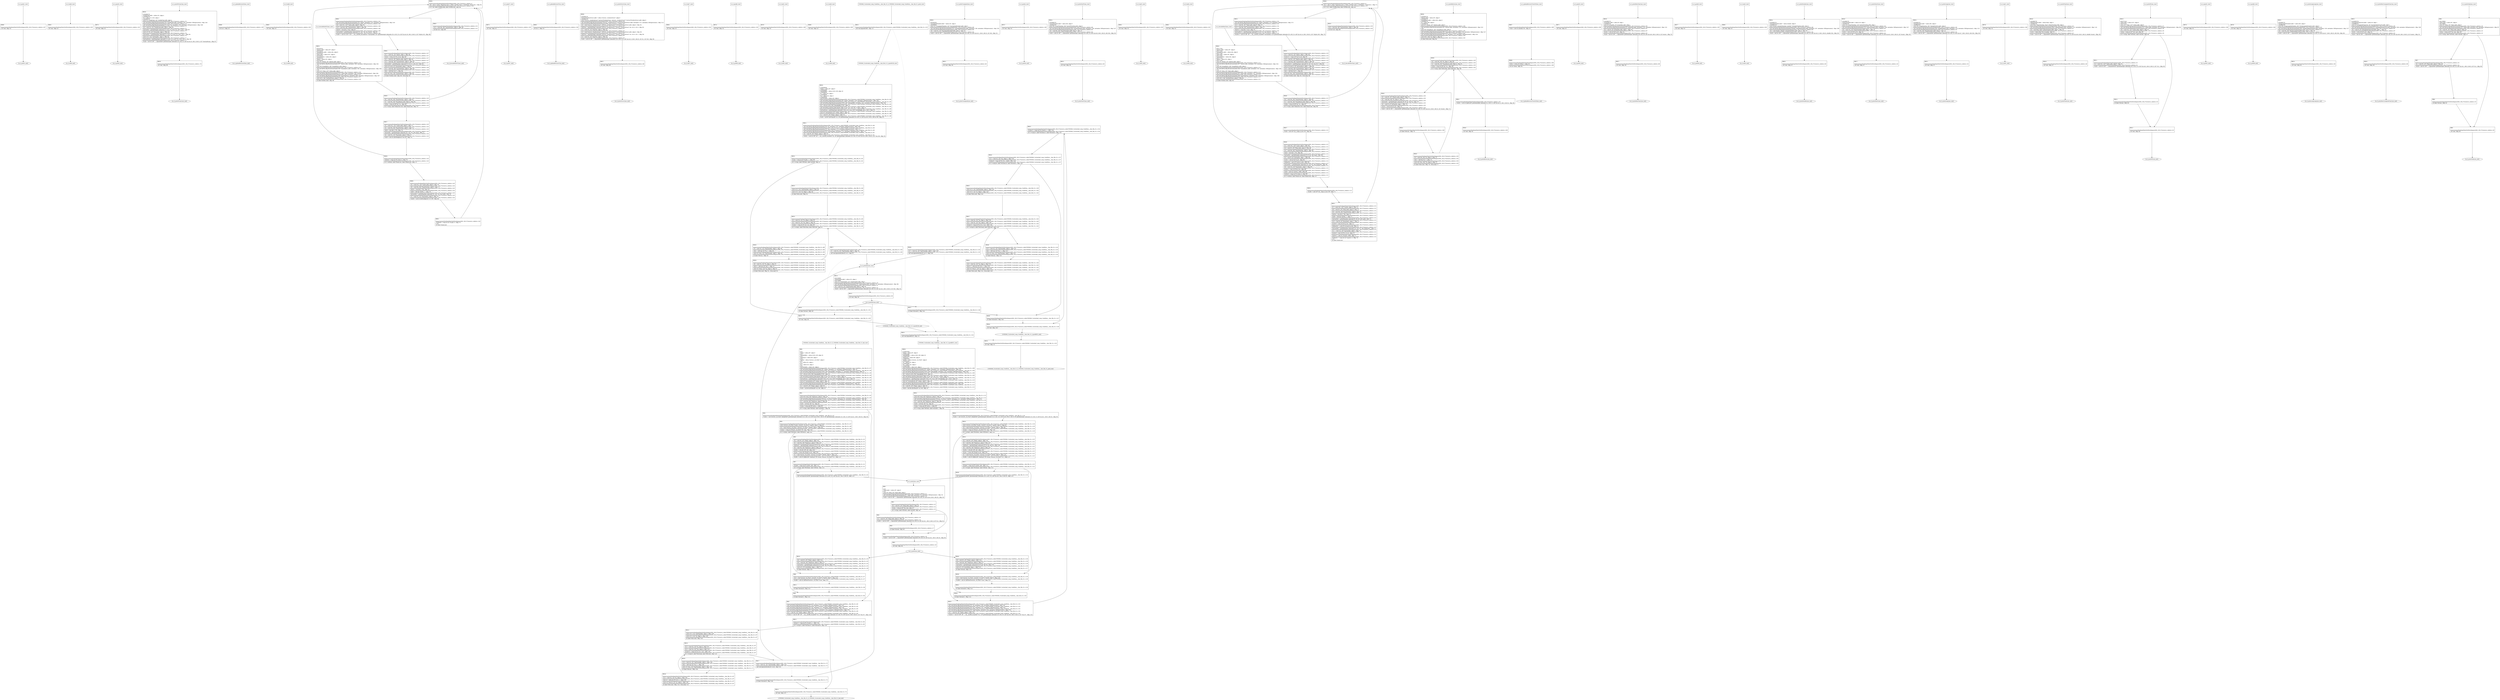 digraph "icfg graph" {
BBio_ll_good1_end [label="{io_ll_good1_end}"];
BBio_ll_bad6_end [label="{io_ll_bad6_end}"];
BBio_ll_good5_end [label="{io_ll_good5_end}"];
BBio_ll_printWcharLine_end [label="{io_ll_printWcharLine_end}"];
BBio_ll_globalReturnsFalse_end [label="{io_ll_globalReturnsFalse_end}"];
BBio_ll_bad8_end [label="{io_ll_bad8_end}"];
BBio_ll_decodeHexWChars_end [label="{io_ll_decodeHexWChars_end}"];
BBio_ll_good7_end [label="{io_ll_good7_end}"];
BBio_ll_globalReturnsTrue_end [label="{io_ll_globalReturnsTrue_end}"];
BBio_ll_printStructLine_end [label="{io_ll_printStructLine_end}"];
BBio_ll_bad7_end [label="{io_ll_bad7_end}"];
BBio_ll_good6_end [label="{io_ll_good6_end}"];
BBio_ll_bad2_end [label="{io_ll_bad2_end}"];
BBio_ll_bad9_end [label="{io_ll_bad9_end}"];
BBCWE606_Unchecked_Loop_Condition__char_file_01_ll_CWE606_Unchecked_Loop_Condition__char_file_01_good_end [label="{CWE606_Unchecked_Loop_Condition__char_file_01_ll_CWE606_Unchecked_Loop_Condition__char_file_01_good_end}"];
BBio_ll_printUnsignedLine_end [label="{io_ll_printUnsignedLine_end}"];
BBio_ll_good4_end [label="{io_ll_good4_end}"];
BBio_ll_printSizeTLine_end [label="{io_ll_printSizeTLine_end}"];
BBio_ll_bad5_end [label="{io_ll_bad5_end}"];
BBio_ll_printLine_end [label="{io_ll_printLine_end}"];
BBio_ll_bad4_end [label="{io_ll_bad4_end}"];
BBio_ll_decodeHexChars_end [label="{io_ll_decodeHexChars_end}"];
BBio_ll_printBytesLine_end [label="{io_ll_printBytesLine_end}"];
BBCWE606_Unchecked_Loop_Condition__char_file_01_ll_goodB2G_end [label="{CWE606_Unchecked_Loop_Condition__char_file_01_ll_goodB2G_end}"];
BBio_ll_globalReturnsTrueOrFalse_end [label="{io_ll_globalReturnsTrueOrFalse_end}"];
BBio_ll_good3_end [label="{io_ll_good3_end}"];
BBio_ll_printHexCharLine_end [label="{io_ll_printHexCharLine_end}"];
BBio_ll_good9_end [label="{io_ll_good9_end}"];
BBio_ll_bad3_end [label="{io_ll_bad3_end}"];
BBCWE606_Unchecked_Loop_Condition__char_file_01_ll_CWE606_Unchecked_Loop_Condition__char_file_01_bad_end [label="{CWE606_Unchecked_Loop_Condition__char_file_01_ll_CWE606_Unchecked_Loop_Condition__char_file_01_bad_end}"];
BBio_ll_printDoubleLine_end [label="{io_ll_printDoubleLine_end}"];
BBio_ll_printShortLine_end [label="{io_ll_printShortLine_end}"];
BBCWE606_Unchecked_Loop_Condition__char_file_01_ll_goodG2B_end [label="{CWE606_Unchecked_Loop_Condition__char_file_01_ll_goodG2B_end}"];
BBio_ll_printLongLine_end [label="{io_ll_printLongLine_end}"];
BBio_ll_bad1_end [label="{io_ll_bad1_end}"];
BBio_ll_printFloatLine_end [label="{io_ll_printFloatLine_end}"];
BBio_ll_printWLine_end [label="{io_ll_printWLine_end}"];
BBio_ll_good2_end [label="{io_ll_good2_end}"];
BBio_ll_printIntLine_end [label="{io_ll_printIntLine_end}"];
BBio_ll_good8_end [label="{io_ll_good8_end}"];
BBio_ll_printLongLongLine_end [label="{io_ll_printLongLongLine_end}"];
BBio_ll_printHexUnsignedCharLine_end [label="{io_ll_printHexUnsignedCharLine_end}"];
BBio_ll_printSinkLine_end [label="{io_ll_printSinkLine_end}"];
BBio_ll_good1_start [label="{io_ll_good1_start}", shape=record];
io_ll_good1BB69 [label="{BB69:\l\l/home/raoxue/Desktop/MemVerif/workspace/000_109_074/source_code/io.c:187\l
  ret void, !dbg !52\l
}", shape=record];
BBio_ll_bad6_start [label="{io_ll_bad6_start}", shape=record];
io_ll_bad6BB83 [label="{BB83:\l\l/home/raoxue/Desktop/MemVerif/workspace/000_109_074/source_code/io.c:203\l
  ret void, !dbg !52\l
}", shape=record];
BBio_ll_good5_start [label="{io_ll_good5_start}", shape=record];
io_ll_good5BB73 [label="{BB73:\l\l/home/raoxue/Desktop/MemVerif/workspace/000_109_074/source_code/io.c:191\l
  ret void, !dbg !52\l
}", shape=record];
BBio_ll_printWcharLine_start [label="{io_ll_printWcharLine_start}", shape=record];
io_ll_printWcharLineBB28 [label="{BB28:\l\l/:345880576\l
  %wideChar.addr = alloca i32, align 4\l
/:345880576\l
  %s = alloca [2 x i32], align 4\l
/:345880576\l
  store i32 %wideChar, i32* %wideChar.addr, align 4\l
/home/raoxue/Desktop/MemVerif/workspace/000_109_074/source_code/io.c:70\l
  call void @llvm.dbg.declare(metadata i32* %wideChar.addr, metadata !162, metadata !DIExpression()), !dbg !163\l
/home/raoxue/Desktop/MemVerif/workspace/000_109_074/source_code/io.c:74\l
  call void @llvm.dbg.declare(metadata [2 x i32]* %s, metadata !164, metadata !DIExpression()), !dbg !168\l
/home/raoxue/Desktop/MemVerif/workspace/000_109_074/source_code/io.c:75\l
  %0 = load i32, i32* %wideChar.addr, align 4, !dbg !61\l
/home/raoxue/Desktop/MemVerif/workspace/000_109_074/source_code/io.c:75\l
  %arrayidx = getelementptr inbounds [2 x i32], [2 x i32]* %s, i64 0, i64 0, !dbg !62\l
/home/raoxue/Desktop/MemVerif/workspace/000_109_074/source_code/io.c:75\l
  store i32 %0, i32* %arrayidx, align 4, !dbg !63\l
/home/raoxue/Desktop/MemVerif/workspace/000_109_074/source_code/io.c:76\l
  %arrayidx1 = getelementptr inbounds [2 x i32], [2 x i32]* %s, i64 0, i64 1, !dbg !64\l
/home/raoxue/Desktop/MemVerif/workspace/000_109_074/source_code/io.c:76\l
  store i32 0, i32* %arrayidx1, align 4, !dbg !65\l
/home/raoxue/Desktop/MemVerif/workspace/000_109_074/source_code/io.c:77\l
  %arraydecay = getelementptr inbounds [2 x i32], [2 x i32]* %s, i64 0, i64 0, !dbg !66\l
/home/raoxue/Desktop/MemVerif/workspace/000_109_074/source_code/io.c:77\l
  %call = call i32 (i8*, ...) @printf(i8* getelementptr inbounds ([5 x i8], [5 x i8]* @.str.10, i64 0, i64 0), i32* %arraydecay), !dbg !67\l
}", shape=record];
io_ll_printWcharLineBB28 [label="{BB28:\l\l/:345880576\l
  %wideChar.addr = alloca i32, align 4\l
/:345880576\l
  %s = alloca [2 x i32], align 4\l
/:345880576\l
  store i32 %wideChar, i32* %wideChar.addr, align 4\l
/home/raoxue/Desktop/MemVerif/workspace/000_109_074/source_code/io.c:70\l
  call void @llvm.dbg.declare(metadata i32* %wideChar.addr, metadata !162, metadata !DIExpression()), !dbg !163\l
/home/raoxue/Desktop/MemVerif/workspace/000_109_074/source_code/io.c:74\l
  call void @llvm.dbg.declare(metadata [2 x i32]* %s, metadata !164, metadata !DIExpression()), !dbg !168\l
/home/raoxue/Desktop/MemVerif/workspace/000_109_074/source_code/io.c:75\l
  %0 = load i32, i32* %wideChar.addr, align 4, !dbg !61\l
/home/raoxue/Desktop/MemVerif/workspace/000_109_074/source_code/io.c:75\l
  %arrayidx = getelementptr inbounds [2 x i32], [2 x i32]* %s, i64 0, i64 0, !dbg !62\l
/home/raoxue/Desktop/MemVerif/workspace/000_109_074/source_code/io.c:75\l
  store i32 %0, i32* %arrayidx, align 4, !dbg !63\l
/home/raoxue/Desktop/MemVerif/workspace/000_109_074/source_code/io.c:76\l
  %arrayidx1 = getelementptr inbounds [2 x i32], [2 x i32]* %s, i64 0, i64 1, !dbg !64\l
/home/raoxue/Desktop/MemVerif/workspace/000_109_074/source_code/io.c:76\l
  store i32 0, i32* %arrayidx1, align 4, !dbg !65\l
/home/raoxue/Desktop/MemVerif/workspace/000_109_074/source_code/io.c:77\l
  %arraydecay = getelementptr inbounds [2 x i32], [2 x i32]* %s, i64 0, i64 0, !dbg !66\l
/home/raoxue/Desktop/MemVerif/workspace/000_109_074/source_code/io.c:77\l
  %call = call i32 (i8*, ...) @printf(i8* getelementptr inbounds ([5 x i8], [5 x i8]* @.str.10, i64 0, i64 0), i32* %arraydecay), !dbg !67\l
}", shape=record];
io_ll_printWcharLineBB29 [label="{BB29:\l\l/home/raoxue/Desktop/MemVerif/workspace/000_109_074/source_code/io.c:78\l
  ret void, !dbg !68\l
}", shape=record];
BBio_ll_globalReturnsFalse_start [label="{io_ll_globalReturnsFalse_start}", shape=record];
io_ll_globalReturnsFalseBB66 [label="{BB66:\l\l/home/raoxue/Desktop/MemVerif/workspace/000_109_074/source_code/io.c:163\l
  ret i32 0, !dbg !52\l
}", shape=record];
BBio_ll_bad8_start [label="{io_ll_bad8_start}", shape=record];
io_ll_bad8BB85 [label="{BB85:\l\l/home/raoxue/Desktop/MemVerif/workspace/000_109_074/source_code/io.c:205\l
  ret void, !dbg !52\l
}", shape=record];
BBio_ll_decodeHexWChars_start [label="{io_ll_decodeHexWChars_start}", shape=record];
io_ll_decodeHexWCharsBB55 [label="{BB55:\l\l/:93203016\l
  %bytes.addr = alloca i8*, align 8\l
/:93203016\l
  %numBytes.addr = alloca i64, align 8\l
/:93203016\l
  %hex.addr = alloca i32*, align 8\l
/:93203016\l
  %numWritten = alloca i64, align 8\l
/:93203016\l
  %byte = alloca i32, align 4\l
/:93203016\l
  store i8* %bytes, i8** %bytes.addr, align 8\l
/home/raoxue/Desktop/MemVerif/workspace/000_109_074/source_code/io.c:135\l
  call void @llvm.dbg.declare(metadata i8** %bytes.addr, metadata !290, metadata !DIExpression()), !dbg !291\l
/:135\l
  store i64 %numBytes, i64* %numBytes.addr, align 8\l
/home/raoxue/Desktop/MemVerif/workspace/000_109_074/source_code/io.c:135\l
  call void @llvm.dbg.declare(metadata i64* %numBytes.addr, metadata !292, metadata !DIExpression()), !dbg !293\l
/:135\l
  store i32* %hex, i32** %hex.addr, align 8\l
/home/raoxue/Desktop/MemVerif/workspace/000_109_074/source_code/io.c:135\l
  call void @llvm.dbg.declare(metadata i32** %hex.addr, metadata !294, metadata !DIExpression()), !dbg !295\l
/home/raoxue/Desktop/MemVerif/workspace/000_109_074/source_code/io.c:137\l
  call void @llvm.dbg.declare(metadata i64* %numWritten, metadata !296, metadata !DIExpression()), !dbg !297\l
/home/raoxue/Desktop/MemVerif/workspace/000_109_074/source_code/io.c:137\l
  store i64 0, i64* %numWritten, align 8, !dbg !65\l
/home/raoxue/Desktop/MemVerif/workspace/000_109_074/source_code/io.c:143\l
  br label %while.cond, !dbg !66\l
}", shape=record];
io_ll_decodeHexWCharsBB56 [label="{BB56:\l\l/home/raoxue/Desktop/MemVerif/workspace/000_109_074/source_code/io.c:143\l
  %0 = load i64, i64* %numWritten, align 8, !dbg !67\l
/home/raoxue/Desktop/MemVerif/workspace/000_109_074/source_code/io.c:143\l
  %1 = load i64, i64* %numBytes.addr, align 8, !dbg !68\l
/home/raoxue/Desktop/MemVerif/workspace/000_109_074/source_code/io.c:143\l
  %cmp = icmp ult i64 %0, %1, !dbg !69\l
/home/raoxue/Desktop/MemVerif/workspace/000_109_074/source_code/io.c:143\l
  br i1 %cmp, label %land.lhs.true, label %land.end, !dbg !70\l
}", shape=record];
io_ll_decodeHexWCharsBB57 [label="{BB57:\l\l/home/raoxue/Desktop/MemVerif/workspace/000_109_074/source_code/io.c:143\l
  %2 = load i32*, i32** %hex.addr, align 8, !dbg !71\l
/home/raoxue/Desktop/MemVerif/workspace/000_109_074/source_code/io.c:143\l
  %3 = load i64, i64* %numWritten, align 8, !dbg !72\l
/home/raoxue/Desktop/MemVerif/workspace/000_109_074/source_code/io.c:143\l
  %mul = mul i64 2, %3, !dbg !73\l
/home/raoxue/Desktop/MemVerif/workspace/000_109_074/source_code/io.c:143\l
  %arrayidx = getelementptr inbounds i32, i32* %2, i64 %mul, !dbg !71\l
/home/raoxue/Desktop/MemVerif/workspace/000_109_074/source_code/io.c:143\l
  %4 = load i32, i32* %arrayidx, align 4, !dbg !71\l
/home/raoxue/Desktop/MemVerif/workspace/000_109_074/source_code/io.c:143\l
  %call = call i32 @iswxdigit(i32 %4) #5, !dbg !74\l
}", shape=record];
io_ll_decodeHexWCharsBB57 [label="{BB57:\l\l/home/raoxue/Desktop/MemVerif/workspace/000_109_074/source_code/io.c:143\l
  %2 = load i32*, i32** %hex.addr, align 8, !dbg !71\l
/home/raoxue/Desktop/MemVerif/workspace/000_109_074/source_code/io.c:143\l
  %3 = load i64, i64* %numWritten, align 8, !dbg !72\l
/home/raoxue/Desktop/MemVerif/workspace/000_109_074/source_code/io.c:143\l
  %mul = mul i64 2, %3, !dbg !73\l
/home/raoxue/Desktop/MemVerif/workspace/000_109_074/source_code/io.c:143\l
  %arrayidx = getelementptr inbounds i32, i32* %2, i64 %mul, !dbg !71\l
/home/raoxue/Desktop/MemVerif/workspace/000_109_074/source_code/io.c:143\l
  %4 = load i32, i32* %arrayidx, align 4, !dbg !71\l
/home/raoxue/Desktop/MemVerif/workspace/000_109_074/source_code/io.c:143\l
  %call = call i32 @iswxdigit(i32 %4) #5, !dbg !74\l
}", shape=record];
io_ll_decodeHexWCharsBB59 [label="{BB59:\l\l/home/raoxue/Desktop/MemVerif/workspace/000_109_074/source_code/io.c:143\l
  %tobool = icmp ne i32 %call, 0, !dbg !74\l
/home/raoxue/Desktop/MemVerif/workspace/000_109_074/source_code/io.c:143\l
  br i1 %tobool, label %land.rhs, label %land.end, !dbg !75\l
}", shape=record];
io_ll_decodeHexWCharsBB60 [label="{BB60:\l\l/home/raoxue/Desktop/MemVerif/workspace/000_109_074/source_code/io.c:143\l
  %5 = load i32*, i32** %hex.addr, align 8, !dbg !76\l
/home/raoxue/Desktop/MemVerif/workspace/000_109_074/source_code/io.c:143\l
  %6 = load i64, i64* %numWritten, align 8, !dbg !77\l
/home/raoxue/Desktop/MemVerif/workspace/000_109_074/source_code/io.c:143\l
  %mul1 = mul i64 2, %6, !dbg !78\l
/home/raoxue/Desktop/MemVerif/workspace/000_109_074/source_code/io.c:143\l
  %add = add i64 %mul1, 1, !dbg !79\l
/home/raoxue/Desktop/MemVerif/workspace/000_109_074/source_code/io.c:143\l
  %arrayidx2 = getelementptr inbounds i32, i32* %5, i64 %add, !dbg !76\l
/home/raoxue/Desktop/MemVerif/workspace/000_109_074/source_code/io.c:143\l
  %7 = load i32, i32* %arrayidx2, align 4, !dbg !76\l
/home/raoxue/Desktop/MemVerif/workspace/000_109_074/source_code/io.c:143\l
  %call3 = call i32 @iswxdigit(i32 %7) #5, !dbg !80\l
}", shape=record];
io_ll_decodeHexWCharsBB60 [label="{BB60:\l\l/home/raoxue/Desktop/MemVerif/workspace/000_109_074/source_code/io.c:143\l
  %5 = load i32*, i32** %hex.addr, align 8, !dbg !76\l
/home/raoxue/Desktop/MemVerif/workspace/000_109_074/source_code/io.c:143\l
  %6 = load i64, i64* %numWritten, align 8, !dbg !77\l
/home/raoxue/Desktop/MemVerif/workspace/000_109_074/source_code/io.c:143\l
  %mul1 = mul i64 2, %6, !dbg !78\l
/home/raoxue/Desktop/MemVerif/workspace/000_109_074/source_code/io.c:143\l
  %add = add i64 %mul1, 1, !dbg !79\l
/home/raoxue/Desktop/MemVerif/workspace/000_109_074/source_code/io.c:143\l
  %arrayidx2 = getelementptr inbounds i32, i32* %5, i64 %add, !dbg !76\l
/home/raoxue/Desktop/MemVerif/workspace/000_109_074/source_code/io.c:143\l
  %7 = load i32, i32* %arrayidx2, align 4, !dbg !76\l
/home/raoxue/Desktop/MemVerif/workspace/000_109_074/source_code/io.c:143\l
  %call3 = call i32 @iswxdigit(i32 %7) #5, !dbg !80\l
}", shape=record];
io_ll_decodeHexWCharsBB61 [label="{BB61:\l\l/home/raoxue/Desktop/MemVerif/workspace/000_109_074/source_code/io.c:143\l
  %tobool4 = icmp ne i32 %call3, 0, !dbg !75\l
/:143\l
  br label %land.end\l
}", shape=record];
io_ll_decodeHexWCharsBB58 [label="{BB58:\l\l/home/raoxue/Desktop/MemVerif/workspace/000_109_074/source_code/io.c:0\l
  %8 = phi i1 [ false, %land.lhs.true ], [ false, %while.cond ], [ %tobool4, %land.rhs ], !dbg !81\l
/home/raoxue/Desktop/MemVerif/workspace/000_109_074/source_code/io.c:143\l
  br i1 %8, label %while.body, label %while.end, !dbg !66\l
}", shape=record];
io_ll_decodeHexWCharsBB62 [label="{BB62:\l\l/home/raoxue/Desktop/MemVerif/workspace/000_109_074/source_code/io.c:145\l
  call void @llvm.dbg.declare(metadata i32* %byte, metadata !314, metadata !DIExpression()), !dbg !316\l
/home/raoxue/Desktop/MemVerif/workspace/000_109_074/source_code/io.c:146\l
  %9 = load i32*, i32** %hex.addr, align 8, !dbg !85\l
/home/raoxue/Desktop/MemVerif/workspace/000_109_074/source_code/io.c:146\l
  %10 = load i64, i64* %numWritten, align 8, !dbg !86\l
/home/raoxue/Desktop/MemVerif/workspace/000_109_074/source_code/io.c:146\l
  %mul5 = mul i64 2, %10, !dbg !87\l
/home/raoxue/Desktop/MemVerif/workspace/000_109_074/source_code/io.c:146\l
  %arrayidx6 = getelementptr inbounds i32, i32* %9, i64 %mul5, !dbg !85\l
/home/raoxue/Desktop/MemVerif/workspace/000_109_074/source_code/io.c:146\l
  %call7 = call i32 (i32*, i32*, ...) @__isoc99_swscanf(i32* %arrayidx6, i32* getelementptr inbounds ([5 x i32], [5 x i32]* @.str.16, i64 0, i64 0), i32* %byte) #5, !dbg !88\l
}", shape=record];
io_ll_decodeHexWCharsBB62 [label="{BB62:\l\l/home/raoxue/Desktop/MemVerif/workspace/000_109_074/source_code/io.c:145\l
  call void @llvm.dbg.declare(metadata i32* %byte, metadata !314, metadata !DIExpression()), !dbg !316\l
/home/raoxue/Desktop/MemVerif/workspace/000_109_074/source_code/io.c:146\l
  %9 = load i32*, i32** %hex.addr, align 8, !dbg !85\l
/home/raoxue/Desktop/MemVerif/workspace/000_109_074/source_code/io.c:146\l
  %10 = load i64, i64* %numWritten, align 8, !dbg !86\l
/home/raoxue/Desktop/MemVerif/workspace/000_109_074/source_code/io.c:146\l
  %mul5 = mul i64 2, %10, !dbg !87\l
/home/raoxue/Desktop/MemVerif/workspace/000_109_074/source_code/io.c:146\l
  %arrayidx6 = getelementptr inbounds i32, i32* %9, i64 %mul5, !dbg !85\l
/home/raoxue/Desktop/MemVerif/workspace/000_109_074/source_code/io.c:146\l
  %call7 = call i32 (i32*, i32*, ...) @__isoc99_swscanf(i32* %arrayidx6, i32* getelementptr inbounds ([5 x i32], [5 x i32]* @.str.16, i64 0, i64 0), i32* %byte) #5, !dbg !88\l
}", shape=record];
io_ll_decodeHexWCharsBB64 [label="{BB64:\l\l/home/raoxue/Desktop/MemVerif/workspace/000_109_074/source_code/io.c:147\l
  %11 = load i32, i32* %byte, align 4, !dbg !89\l
/home/raoxue/Desktop/MemVerif/workspace/000_109_074/source_code/io.c:147\l
  %conv = trunc i32 %11 to i8, !dbg !90\l
/home/raoxue/Desktop/MemVerif/workspace/000_109_074/source_code/io.c:147\l
  %12 = load i8*, i8** %bytes.addr, align 8, !dbg !91\l
/home/raoxue/Desktop/MemVerif/workspace/000_109_074/source_code/io.c:147\l
  %13 = load i64, i64* %numWritten, align 8, !dbg !92\l
/home/raoxue/Desktop/MemVerif/workspace/000_109_074/source_code/io.c:147\l
  %arrayidx8 = getelementptr inbounds i8, i8* %12, i64 %13, !dbg !91\l
/home/raoxue/Desktop/MemVerif/workspace/000_109_074/source_code/io.c:147\l
  store i8 %conv, i8* %arrayidx8, align 1, !dbg !93\l
/home/raoxue/Desktop/MemVerif/workspace/000_109_074/source_code/io.c:148\l
  %14 = load i64, i64* %numWritten, align 8, !dbg !94\l
/home/raoxue/Desktop/MemVerif/workspace/000_109_074/source_code/io.c:148\l
  %inc = add i64 %14, 1, !dbg !94\l
/home/raoxue/Desktop/MemVerif/workspace/000_109_074/source_code/io.c:148\l
  store i64 %inc, i64* %numWritten, align 8, !dbg !94\l
/home/raoxue/Desktop/MemVerif/workspace/000_109_074/source_code/io.c:143\l
  br label %while.cond, !dbg !66, !llvm.loop !95\l
}", shape=record];
io_ll_decodeHexWCharsBB63 [label="{BB63:\l\l/home/raoxue/Desktop/MemVerif/workspace/000_109_074/source_code/io.c:151\l
  %15 = load i64, i64* %numWritten, align 8, !dbg !98\l
/home/raoxue/Desktop/MemVerif/workspace/000_109_074/source_code/io.c:151\l
  ret i64 %15, !dbg !99\l
}", shape=record];
BBio_ll_good7_start [label="{io_ll_good7_start}", shape=record];
io_ll_good7BB75 [label="{BB75:\l\l/home/raoxue/Desktop/MemVerif/workspace/000_109_074/source_code/io.c:193\l
  ret void, !dbg !52\l
}", shape=record];
BBio_ll_globalReturnsTrue_start [label="{io_ll_globalReturnsTrue_start}", shape=record];
io_ll_globalReturnsTrueBB65 [label="{BB65:\l\l/home/raoxue/Desktop/MemVerif/workspace/000_109_074/source_code/io.c:158\l
  ret i32 1, !dbg !52\l
}", shape=record];
BBio_ll_printStructLine_start [label="{io_ll_printStructLine_start}", shape=record];
io_ll_printStructLineBB36 [label="{BB36:\l\l/:345880576\l
  %structTwoIntsStruct.addr = alloca %struct._twoIntsStruct*, align 8\l
/:345880576\l
  store %struct._twoIntsStruct* %structTwoIntsStruct, %struct._twoIntsStruct** %structTwoIntsStruct.addr, align 8\l
/home/raoxue/Desktop/MemVerif/workspace/000_109_074/source_code/io.c:95\l
  call void @llvm.dbg.declare(metadata %struct._twoIntsStruct** %structTwoIntsStruct.addr, metadata !212, metadata !DIExpression()), !dbg !213\l
/home/raoxue/Desktop/MemVerif/workspace/000_109_074/source_code/io.c:97\l
  %0 = load %struct._twoIntsStruct*, %struct._twoIntsStruct** %structTwoIntsStruct.addr, align 8, !dbg !61\l
/home/raoxue/Desktop/MemVerif/workspace/000_109_074/source_code/io.c:97\l
  %intOne = getelementptr inbounds %struct._twoIntsStruct, %struct._twoIntsStruct* %0, i32 0, i32 0, !dbg !62\l
/home/raoxue/Desktop/MemVerif/workspace/000_109_074/source_code/io.c:97\l
  %1 = load i32, i32* %intOne, align 4, !dbg !62\l
/home/raoxue/Desktop/MemVerif/workspace/000_109_074/source_code/io.c:97\l
  %2 = load %struct._twoIntsStruct*, %struct._twoIntsStruct** %structTwoIntsStruct.addr, align 8, !dbg !63\l
/home/raoxue/Desktop/MemVerif/workspace/000_109_074/source_code/io.c:97\l
  %intTwo = getelementptr inbounds %struct._twoIntsStruct, %struct._twoIntsStruct* %2, i32 0, i32 1, !dbg !64\l
/home/raoxue/Desktop/MemVerif/workspace/000_109_074/source_code/io.c:97\l
  %3 = load i32, i32* %intTwo, align 4, !dbg !64\l
/home/raoxue/Desktop/MemVerif/workspace/000_109_074/source_code/io.c:97\l
  %call = call i32 (i8*, ...) @printf(i8* getelementptr inbounds ([10 x i8], [10 x i8]* @.str.13, i64 0, i64 0), i32 %1, i32 %3), !dbg !65\l
}", shape=record];
io_ll_printStructLineBB36 [label="{BB36:\l\l/:345880576\l
  %structTwoIntsStruct.addr = alloca %struct._twoIntsStruct*, align 8\l
/:345880576\l
  store %struct._twoIntsStruct* %structTwoIntsStruct, %struct._twoIntsStruct** %structTwoIntsStruct.addr, align 8\l
/home/raoxue/Desktop/MemVerif/workspace/000_109_074/source_code/io.c:95\l
  call void @llvm.dbg.declare(metadata %struct._twoIntsStruct** %structTwoIntsStruct.addr, metadata !212, metadata !DIExpression()), !dbg !213\l
/home/raoxue/Desktop/MemVerif/workspace/000_109_074/source_code/io.c:97\l
  %0 = load %struct._twoIntsStruct*, %struct._twoIntsStruct** %structTwoIntsStruct.addr, align 8, !dbg !61\l
/home/raoxue/Desktop/MemVerif/workspace/000_109_074/source_code/io.c:97\l
  %intOne = getelementptr inbounds %struct._twoIntsStruct, %struct._twoIntsStruct* %0, i32 0, i32 0, !dbg !62\l
/home/raoxue/Desktop/MemVerif/workspace/000_109_074/source_code/io.c:97\l
  %1 = load i32, i32* %intOne, align 4, !dbg !62\l
/home/raoxue/Desktop/MemVerif/workspace/000_109_074/source_code/io.c:97\l
  %2 = load %struct._twoIntsStruct*, %struct._twoIntsStruct** %structTwoIntsStruct.addr, align 8, !dbg !63\l
/home/raoxue/Desktop/MemVerif/workspace/000_109_074/source_code/io.c:97\l
  %intTwo = getelementptr inbounds %struct._twoIntsStruct, %struct._twoIntsStruct* %2, i32 0, i32 1, !dbg !64\l
/home/raoxue/Desktop/MemVerif/workspace/000_109_074/source_code/io.c:97\l
  %3 = load i32, i32* %intTwo, align 4, !dbg !64\l
/home/raoxue/Desktop/MemVerif/workspace/000_109_074/source_code/io.c:97\l
  %call = call i32 (i8*, ...) @printf(i8* getelementptr inbounds ([10 x i8], [10 x i8]* @.str.13, i64 0, i64 0), i32 %1, i32 %3), !dbg !65\l
}", shape=record];
io_ll_printStructLineBB37 [label="{BB37:\l\l/home/raoxue/Desktop/MemVerif/workspace/000_109_074/source_code/io.c:98\l
  ret void, !dbg !66\l
}", shape=record];
BBio_ll_bad7_start [label="{io_ll_bad7_start}", shape=record];
io_ll_bad7BB84 [label="{BB84:\l\l/home/raoxue/Desktop/MemVerif/workspace/000_109_074/source_code/io.c:204\l
  ret void, !dbg !52\l
}", shape=record];
BBio_ll_good6_start [label="{io_ll_good6_start}", shape=record];
io_ll_good6BB74 [label="{BB74:\l\l/home/raoxue/Desktop/MemVerif/workspace/000_109_074/source_code/io.c:192\l
  ret void, !dbg !52\l
}", shape=record];
BBio_ll_bad2_start [label="{io_ll_bad2_start}", shape=record];
io_ll_bad2BB79 [label="{BB79:\l\l/home/raoxue/Desktop/MemVerif/workspace/000_109_074/source_code/io.c:199\l
  ret void, !dbg !52\l
}", shape=record];
BBio_ll_bad9_start [label="{io_ll_bad9_start}", shape=record];
io_ll_bad9BB86 [label="{BB86:\l\l/home/raoxue/Desktop/MemVerif/workspace/000_109_074/source_code/io.c:206\l
  ret void, !dbg !52\l
}", shape=record];
BBCWE606_Unchecked_Loop_Condition__char_file_01_ll_CWE606_Unchecked_Loop_Condition__char_file_01_good_start [label="{CWE606_Unchecked_Loop_Condition__char_file_01_ll_CWE606_Unchecked_Loop_Condition__char_file_01_good_start}", shape=record];
CWE606_Unchecked_Loop_Condition__char_file_01_ll_CWE606_Unchecked_Loop_Condition__char_file_01_goodBB52 [label="{BB52:\l\l/home/raoxue/Desktop/MemVerif/workspace/000_109_074/source_code/CWE606_Unchecked_Loop_Condition__char_file_01.c:153\l
  call void @goodG2B(), !dbg !13\l
}", shape=record];
CWE606_Unchecked_Loop_Condition__char_file_01_ll_CWE606_Unchecked_Loop_Condition__char_file_01_goodBB52 [label="{BB52:\l\l/home/raoxue/Desktop/MemVerif/workspace/000_109_074/source_code/CWE606_Unchecked_Loop_Condition__char_file_01.c:153\l
  call void @goodG2B(), !dbg !13\l
}", shape=record];
CWE606_Unchecked_Loop_Condition__char_file_01_ll_CWE606_Unchecked_Loop_Condition__char_file_01_goodBB53 [label="{BB53:\l\l/home/raoxue/Desktop/MemVerif/workspace/000_109_074/source_code/CWE606_Unchecked_Loop_Condition__char_file_01.c:154\l
  call void @goodB2G(), !dbg !14\l
}", shape=record];
CWE606_Unchecked_Loop_Condition__char_file_01_ll_CWE606_Unchecked_Loop_Condition__char_file_01_goodBB53 [label="{BB53:\l\l/home/raoxue/Desktop/MemVerif/workspace/000_109_074/source_code/CWE606_Unchecked_Loop_Condition__char_file_01.c:154\l
  call void @goodB2G(), !dbg !14\l
}", shape=record];
CWE606_Unchecked_Loop_Condition__char_file_01_ll_CWE606_Unchecked_Loop_Condition__char_file_01_goodBB54 [label="{BB54:\l\l/home/raoxue/Desktop/MemVerif/workspace/000_109_074/source_code/CWE606_Unchecked_Loop_Condition__char_file_01.c:155\l
  ret void, !dbg !15\l
}", shape=record];
BBio_ll_printUnsignedLine_start [label="{io_ll_printUnsignedLine_start}", shape=record];
io_ll_printUnsignedLineBB30 [label="{BB30:\l\l/:93364056\l
  %unsignedNumber.addr = alloca i32, align 4\l
/:93364056\l
  store i32 %unsignedNumber, i32* %unsignedNumber.addr, align 4\l
/home/raoxue/Desktop/MemVerif/workspace/000_109_074/source_code/io.c:80\l
  call void @llvm.dbg.declare(metadata i32* %unsignedNumber.addr, metadata !180, metadata !DIExpression()), !dbg !181\l
/home/raoxue/Desktop/MemVerif/workspace/000_109_074/source_code/io.c:82\l
  %0 = load i32, i32* %unsignedNumber.addr, align 4, !dbg !54\l
/home/raoxue/Desktop/MemVerif/workspace/000_109_074/source_code/io.c:82\l
  %call = call i32 (i8*, ...) @printf(i8* getelementptr inbounds ([4 x i8], [4 x i8]* @.str.11, i64 0, i64 0), i32 %0), !dbg !55\l
}", shape=record];
io_ll_printUnsignedLineBB30 [label="{BB30:\l\l/:93364056\l
  %unsignedNumber.addr = alloca i32, align 4\l
/:93364056\l
  store i32 %unsignedNumber, i32* %unsignedNumber.addr, align 4\l
/home/raoxue/Desktop/MemVerif/workspace/000_109_074/source_code/io.c:80\l
  call void @llvm.dbg.declare(metadata i32* %unsignedNumber.addr, metadata !180, metadata !DIExpression()), !dbg !181\l
/home/raoxue/Desktop/MemVerif/workspace/000_109_074/source_code/io.c:82\l
  %0 = load i32, i32* %unsignedNumber.addr, align 4, !dbg !54\l
/home/raoxue/Desktop/MemVerif/workspace/000_109_074/source_code/io.c:82\l
  %call = call i32 (i8*, ...) @printf(i8* getelementptr inbounds ([4 x i8], [4 x i8]* @.str.11, i64 0, i64 0), i32 %0), !dbg !55\l
}", shape=record];
io_ll_printUnsignedLineBB31 [label="{BB31:\l\l/home/raoxue/Desktop/MemVerif/workspace/000_109_074/source_code/io.c:83\l
  ret void, !dbg !56\l
}", shape=record];
BBio_ll_good4_start [label="{io_ll_good4_start}", shape=record];
io_ll_good4BB72 [label="{BB72:\l\l/home/raoxue/Desktop/MemVerif/workspace/000_109_074/source_code/io.c:190\l
  ret void, !dbg !52\l
}", shape=record];
BBio_ll_printSizeTLine_start [label="{io_ll_printSizeTLine_start}", shape=record];
io_ll_printSizeTLineBB24 [label="{BB24:\l\l/:345880576\l
  %sizeTNumber.addr = alloca i64, align 8\l
/:345880576\l
  store i64 %sizeTNumber, i64* %sizeTNumber.addr, align 8\l
/home/raoxue/Desktop/MemVerif/workspace/000_109_074/source_code/io.c:60\l
  call void @llvm.dbg.declare(metadata i64* %sizeTNumber.addr, metadata !146, metadata !DIExpression()), !dbg !147\l
/home/raoxue/Desktop/MemVerif/workspace/000_109_074/source_code/io.c:62\l
  %0 = load i64, i64* %sizeTNumber.addr, align 8, !dbg !57\l
/home/raoxue/Desktop/MemVerif/workspace/000_109_074/source_code/io.c:62\l
  %call = call i32 (i8*, ...) @printf(i8* getelementptr inbounds ([5 x i8], [5 x i8]* @.str.8, i64 0, i64 0), i64 %0), !dbg !58\l
}", shape=record];
io_ll_printSizeTLineBB24 [label="{BB24:\l\l/:345880576\l
  %sizeTNumber.addr = alloca i64, align 8\l
/:345880576\l
  store i64 %sizeTNumber, i64* %sizeTNumber.addr, align 8\l
/home/raoxue/Desktop/MemVerif/workspace/000_109_074/source_code/io.c:60\l
  call void @llvm.dbg.declare(metadata i64* %sizeTNumber.addr, metadata !146, metadata !DIExpression()), !dbg !147\l
/home/raoxue/Desktop/MemVerif/workspace/000_109_074/source_code/io.c:62\l
  %0 = load i64, i64* %sizeTNumber.addr, align 8, !dbg !57\l
/home/raoxue/Desktop/MemVerif/workspace/000_109_074/source_code/io.c:62\l
  %call = call i32 (i8*, ...) @printf(i8* getelementptr inbounds ([5 x i8], [5 x i8]* @.str.8, i64 0, i64 0), i64 %0), !dbg !58\l
}", shape=record];
io_ll_printSizeTLineBB25 [label="{BB25:\l\l/home/raoxue/Desktop/MemVerif/workspace/000_109_074/source_code/io.c:63\l
  ret void, !dbg !59\l
}", shape=record];
BBio_ll_bad5_start [label="{io_ll_bad5_start}", shape=record];
io_ll_bad5BB82 [label="{BB82:\l\l/home/raoxue/Desktop/MemVerif/workspace/000_109_074/source_code/io.c:202\l
  ret void, !dbg !52\l
}", shape=record];
BBio_ll_printLine_start [label="{io_ll_printLine_start}", shape=record];
io_ll_printLineBB0 [label="{BB0:\l\l/:415\l
  %line.addr = alloca i8*, align 8\l
/:415\l
  store i8* %line, i8** %line.addr, align 8\l
/home/raoxue/Desktop/MemVerif/workspace/000_109_074/source_code/io.c:11\l
  call void @llvm.dbg.declare(metadata i8** %line.addr, metadata !52, metadata !DIExpression()), !dbg !53\l
/home/raoxue/Desktop/MemVerif/workspace/000_109_074/source_code/io.c:13\l
  %call = call i32 (i8*, ...) @printf(i8* getelementptr inbounds ([9 x i8], [9 x i8]* @.str, i64 0, i64 0)), !dbg !54\l
}", shape=record];
io_ll_printLineBB0 [label="{BB0:\l\l/:415\l
  %line.addr = alloca i8*, align 8\l
/:415\l
  store i8* %line, i8** %line.addr, align 8\l
/home/raoxue/Desktop/MemVerif/workspace/000_109_074/source_code/io.c:11\l
  call void @llvm.dbg.declare(metadata i8** %line.addr, metadata !52, metadata !DIExpression()), !dbg !53\l
/home/raoxue/Desktop/MemVerif/workspace/000_109_074/source_code/io.c:13\l
  %call = call i32 (i8*, ...) @printf(i8* getelementptr inbounds ([9 x i8], [9 x i8]* @.str, i64 0, i64 0)), !dbg !54\l
}", shape=record];
io_ll_printLineBB1 [label="{BB1:\l\l/home/raoxue/Desktop/MemVerif/workspace/000_109_074/source_code/io.c:14\l
  %0 = load i8*, i8** %line.addr, align 8, !dbg !55\l
/home/raoxue/Desktop/MemVerif/workspace/000_109_074/source_code/io.c:14\l
  %cmp = icmp ne i8* %0, null, !dbg !57\l
/home/raoxue/Desktop/MemVerif/workspace/000_109_074/source_code/io.c:14\l
  br i1 %cmp, label %if.then, label %if.end, !dbg !58\l
}", shape=record];
io_ll_printLineBB2 [label="{BB2:\l\l/home/raoxue/Desktop/MemVerif/workspace/000_109_074/source_code/io.c:16\l
  %1 = load i8*, i8** %line.addr, align 8, !dbg !59\l
/home/raoxue/Desktop/MemVerif/workspace/000_109_074/source_code/io.c:16\l
  %call1 = call i32 (i8*, ...) @printf(i8* getelementptr inbounds ([4 x i8], [4 x i8]* @.str.1, i64 0, i64 0), i8* %1), !dbg !61\l
}", shape=record];
io_ll_printLineBB2 [label="{BB2:\l\l/home/raoxue/Desktop/MemVerif/workspace/000_109_074/source_code/io.c:16\l
  %1 = load i8*, i8** %line.addr, align 8, !dbg !59\l
/home/raoxue/Desktop/MemVerif/workspace/000_109_074/source_code/io.c:16\l
  %call1 = call i32 (i8*, ...) @printf(i8* getelementptr inbounds ([4 x i8], [4 x i8]* @.str.1, i64 0, i64 0), i8* %1), !dbg !61\l
}", shape=record];
io_ll_printLineBB4 [label="{BB4:\l\l/home/raoxue/Desktop/MemVerif/workspace/000_109_074/source_code/io.c:17\l
  br label %if.end, !dbg !62\l
}", shape=record];
io_ll_printLineBB3 [label="{BB3:\l\l/home/raoxue/Desktop/MemVerif/workspace/000_109_074/source_code/io.c:18\l
  %call2 = call i32 (i8*, ...) @printf(i8* getelementptr inbounds ([9 x i8], [9 x i8]* @.str.2, i64 0, i64 0)), !dbg !63\l
}", shape=record];
io_ll_printLineBB3 [label="{BB3:\l\l/home/raoxue/Desktop/MemVerif/workspace/000_109_074/source_code/io.c:18\l
  %call2 = call i32 (i8*, ...) @printf(i8* getelementptr inbounds ([9 x i8], [9 x i8]* @.str.2, i64 0, i64 0)), !dbg !63\l
}", shape=record];
io_ll_printLineBB5 [label="{BB5:\l\l/home/raoxue/Desktop/MemVerif/workspace/000_109_074/source_code/io.c:19\l
  ret void, !dbg !64\l
}", shape=record];
BBio_ll_bad4_start [label="{io_ll_bad4_start}", shape=record];
io_ll_bad4BB81 [label="{BB81:\l\l/home/raoxue/Desktop/MemVerif/workspace/000_109_074/source_code/io.c:201\l
  ret void, !dbg !52\l
}", shape=record];
BBio_ll_decodeHexChars_start [label="{io_ll_decodeHexChars_start}", shape=record];
io_ll_decodeHexCharsBB45 [label="{BB45:\l\l/:93217344\l
  %bytes.addr = alloca i8*, align 8\l
/:93217344\l
  %numBytes.addr = alloca i64, align 8\l
/:93217344\l
  %hex.addr = alloca i8*, align 8\l
/:93217344\l
  %numWritten = alloca i64, align 8\l
/:93217344\l
  %byte = alloca i32, align 4\l
/:93217344\l
  store i8* %bytes, i8** %bytes.addr, align 8\l
/home/raoxue/Desktop/MemVerif/workspace/000_109_074/source_code/io.c:113\l
  call void @llvm.dbg.declare(metadata i8** %bytes.addr, metadata !253, metadata !DIExpression()), !dbg !254\l
/:113\l
  store i64 %numBytes, i64* %numBytes.addr, align 8\l
/home/raoxue/Desktop/MemVerif/workspace/000_109_074/source_code/io.c:113\l
  call void @llvm.dbg.declare(metadata i64* %numBytes.addr, metadata !255, metadata !DIExpression()), !dbg !256\l
/:113\l
  store i8* %hex, i8** %hex.addr, align 8\l
/home/raoxue/Desktop/MemVerif/workspace/000_109_074/source_code/io.c:113\l
  call void @llvm.dbg.declare(metadata i8** %hex.addr, metadata !257, metadata !DIExpression()), !dbg !258\l
/home/raoxue/Desktop/MemVerif/workspace/000_109_074/source_code/io.c:115\l
  call void @llvm.dbg.declare(metadata i64* %numWritten, metadata !259, metadata !DIExpression()), !dbg !260\l
/home/raoxue/Desktop/MemVerif/workspace/000_109_074/source_code/io.c:115\l
  store i64 0, i64* %numWritten, align 8, !dbg !63\l
/home/raoxue/Desktop/MemVerif/workspace/000_109_074/source_code/io.c:121\l
  br label %while.cond, !dbg !64\l
}", shape=record];
io_ll_decodeHexCharsBB46 [label="{BB46:\l\l/home/raoxue/Desktop/MemVerif/workspace/000_109_074/source_code/io.c:121\l
  %0 = load i64, i64* %numWritten, align 8, !dbg !65\l
/home/raoxue/Desktop/MemVerif/workspace/000_109_074/source_code/io.c:121\l
  %1 = load i64, i64* %numBytes.addr, align 8, !dbg !66\l
/home/raoxue/Desktop/MemVerif/workspace/000_109_074/source_code/io.c:121\l
  %cmp = icmp ult i64 %0, %1, !dbg !67\l
/home/raoxue/Desktop/MemVerif/workspace/000_109_074/source_code/io.c:121\l
  br i1 %cmp, label %land.lhs.true, label %land.end, !dbg !68\l
}", shape=record];
io_ll_decodeHexCharsBB47 [label="{BB47:\l\l/home/raoxue/Desktop/MemVerif/workspace/000_109_074/source_code/io.c:121\l
  %call = call i16** @__ctype_b_loc() #5, !dbg !69\l
}", shape=record];
io_ll_decodeHexCharsBB47 [label="{BB47:\l\l/home/raoxue/Desktop/MemVerif/workspace/000_109_074/source_code/io.c:121\l
  %call = call i16** @__ctype_b_loc() #5, !dbg !69\l
}", shape=record];
io_ll_decodeHexCharsBB49 [label="{BB49:\l\l/home/raoxue/Desktop/MemVerif/workspace/000_109_074/source_code/io.c:121\l
  %2 = load i16*, i16** %call, align 8, !dbg !69\l
/home/raoxue/Desktop/MemVerif/workspace/000_109_074/source_code/io.c:121\l
  %3 = load i8*, i8** %hex.addr, align 8, !dbg !69\l
/home/raoxue/Desktop/MemVerif/workspace/000_109_074/source_code/io.c:121\l
  %4 = load i64, i64* %numWritten, align 8, !dbg !69\l
/home/raoxue/Desktop/MemVerif/workspace/000_109_074/source_code/io.c:121\l
  %mul = mul i64 2, %4, !dbg !69\l
/home/raoxue/Desktop/MemVerif/workspace/000_109_074/source_code/io.c:121\l
  %arrayidx = getelementptr inbounds i8, i8* %3, i64 %mul, !dbg !69\l
/home/raoxue/Desktop/MemVerif/workspace/000_109_074/source_code/io.c:121\l
  %5 = load i8, i8* %arrayidx, align 1, !dbg !69\l
/home/raoxue/Desktop/MemVerif/workspace/000_109_074/source_code/io.c:121\l
  %conv = sext i8 %5 to i32, !dbg !69\l
/home/raoxue/Desktop/MemVerif/workspace/000_109_074/source_code/io.c:121\l
  %idxprom = sext i32 %conv to i64, !dbg !69\l
/home/raoxue/Desktop/MemVerif/workspace/000_109_074/source_code/io.c:121\l
  %arrayidx1 = getelementptr inbounds i16, i16* %2, i64 %idxprom, !dbg !69\l
/home/raoxue/Desktop/MemVerif/workspace/000_109_074/source_code/io.c:121\l
  %6 = load i16, i16* %arrayidx1, align 2, !dbg !69\l
/home/raoxue/Desktop/MemVerif/workspace/000_109_074/source_code/io.c:121\l
  %conv2 = zext i16 %6 to i32, !dbg !69\l
/home/raoxue/Desktop/MemVerif/workspace/000_109_074/source_code/io.c:121\l
  %and = and i32 %conv2, 4096, !dbg !69\l
/home/raoxue/Desktop/MemVerif/workspace/000_109_074/source_code/io.c:121\l
  %tobool = icmp ne i32 %and, 0, !dbg !69\l
/home/raoxue/Desktop/MemVerif/workspace/000_109_074/source_code/io.c:121\l
  br i1 %tobool, label %land.rhs, label %land.end, !dbg !70\l
}", shape=record];
io_ll_decodeHexCharsBB50 [label="{BB50:\l\l/home/raoxue/Desktop/MemVerif/workspace/000_109_074/source_code/io.c:121\l
  %call3 = call i16** @__ctype_b_loc() #5, !dbg !71\l
}", shape=record];
io_ll_decodeHexCharsBB50 [label="{BB50:\l\l/home/raoxue/Desktop/MemVerif/workspace/000_109_074/source_code/io.c:121\l
  %call3 = call i16** @__ctype_b_loc() #5, !dbg !71\l
}", shape=record];
io_ll_decodeHexCharsBB51 [label="{BB51:\l\l/home/raoxue/Desktop/MemVerif/workspace/000_109_074/source_code/io.c:121\l
  %7 = load i16*, i16** %call3, align 8, !dbg !71\l
/home/raoxue/Desktop/MemVerif/workspace/000_109_074/source_code/io.c:121\l
  %8 = load i8*, i8** %hex.addr, align 8, !dbg !71\l
/home/raoxue/Desktop/MemVerif/workspace/000_109_074/source_code/io.c:121\l
  %9 = load i64, i64* %numWritten, align 8, !dbg !71\l
/home/raoxue/Desktop/MemVerif/workspace/000_109_074/source_code/io.c:121\l
  %mul4 = mul i64 2, %9, !dbg !71\l
/home/raoxue/Desktop/MemVerif/workspace/000_109_074/source_code/io.c:121\l
  %add = add i64 %mul4, 1, !dbg !71\l
/home/raoxue/Desktop/MemVerif/workspace/000_109_074/source_code/io.c:121\l
  %arrayidx5 = getelementptr inbounds i8, i8* %8, i64 %add, !dbg !71\l
/home/raoxue/Desktop/MemVerif/workspace/000_109_074/source_code/io.c:121\l
  %10 = load i8, i8* %arrayidx5, align 1, !dbg !71\l
/home/raoxue/Desktop/MemVerif/workspace/000_109_074/source_code/io.c:121\l
  %conv6 = sext i8 %10 to i32, !dbg !71\l
/home/raoxue/Desktop/MemVerif/workspace/000_109_074/source_code/io.c:121\l
  %idxprom7 = sext i32 %conv6 to i64, !dbg !71\l
/home/raoxue/Desktop/MemVerif/workspace/000_109_074/source_code/io.c:121\l
  %arrayidx8 = getelementptr inbounds i16, i16* %7, i64 %idxprom7, !dbg !71\l
/home/raoxue/Desktop/MemVerif/workspace/000_109_074/source_code/io.c:121\l
  %11 = load i16, i16* %arrayidx8, align 2, !dbg !71\l
/home/raoxue/Desktop/MemVerif/workspace/000_109_074/source_code/io.c:121\l
  %conv9 = zext i16 %11 to i32, !dbg !71\l
/home/raoxue/Desktop/MemVerif/workspace/000_109_074/source_code/io.c:121\l
  %and10 = and i32 %conv9, 4096, !dbg !71\l
/home/raoxue/Desktop/MemVerif/workspace/000_109_074/source_code/io.c:121\l
  %tobool11 = icmp ne i32 %and10, 0, !dbg !70\l
/:121\l
  br label %land.end\l
}", shape=record];
io_ll_decodeHexCharsBB48 [label="{BB48:\l\l/home/raoxue/Desktop/MemVerif/workspace/000_109_074/source_code/io.c:0\l
  %12 = phi i1 [ false, %land.lhs.true ], [ false, %while.cond ], [ %tobool11, %land.rhs ], !dbg !72\l
/home/raoxue/Desktop/MemVerif/workspace/000_109_074/source_code/io.c:121\l
  br i1 %12, label %while.body, label %while.end, !dbg !64\l
}", shape=record];
io_ll_decodeHexCharsBB52 [label="{BB52:\l\l/home/raoxue/Desktop/MemVerif/workspace/000_109_074/source_code/io.c:123\l
  call void @llvm.dbg.declare(metadata i32* %byte, metadata !270, metadata !DIExpression()), !dbg !272\l
/home/raoxue/Desktop/MemVerif/workspace/000_109_074/source_code/io.c:124\l
  %13 = load i8*, i8** %hex.addr, align 8, !dbg !76\l
/home/raoxue/Desktop/MemVerif/workspace/000_109_074/source_code/io.c:124\l
  %14 = load i64, i64* %numWritten, align 8, !dbg !77\l
/home/raoxue/Desktop/MemVerif/workspace/000_109_074/source_code/io.c:124\l
  %mul12 = mul i64 2, %14, !dbg !78\l
/home/raoxue/Desktop/MemVerif/workspace/000_109_074/source_code/io.c:124\l
  %arrayidx13 = getelementptr inbounds i8, i8* %13, i64 %mul12, !dbg !76\l
/home/raoxue/Desktop/MemVerif/workspace/000_109_074/source_code/io.c:124\l
  %call14 = call i32 (i8*, i8*, ...) @__isoc99_sscanf(i8* %arrayidx13, i8* getelementptr inbounds ([5 x i8], [5 x i8]* @.str.14, i64 0, i64 0), i32* %byte) #6, !dbg !79\l
}", shape=record];
io_ll_decodeHexCharsBB52 [label="{BB52:\l\l/home/raoxue/Desktop/MemVerif/workspace/000_109_074/source_code/io.c:123\l
  call void @llvm.dbg.declare(metadata i32* %byte, metadata !270, metadata !DIExpression()), !dbg !272\l
/home/raoxue/Desktop/MemVerif/workspace/000_109_074/source_code/io.c:124\l
  %13 = load i8*, i8** %hex.addr, align 8, !dbg !76\l
/home/raoxue/Desktop/MemVerif/workspace/000_109_074/source_code/io.c:124\l
  %14 = load i64, i64* %numWritten, align 8, !dbg !77\l
/home/raoxue/Desktop/MemVerif/workspace/000_109_074/source_code/io.c:124\l
  %mul12 = mul i64 2, %14, !dbg !78\l
/home/raoxue/Desktop/MemVerif/workspace/000_109_074/source_code/io.c:124\l
  %arrayidx13 = getelementptr inbounds i8, i8* %13, i64 %mul12, !dbg !76\l
/home/raoxue/Desktop/MemVerif/workspace/000_109_074/source_code/io.c:124\l
  %call14 = call i32 (i8*, i8*, ...) @__isoc99_sscanf(i8* %arrayidx13, i8* getelementptr inbounds ([5 x i8], [5 x i8]* @.str.14, i64 0, i64 0), i32* %byte) #6, !dbg !79\l
}", shape=record];
io_ll_decodeHexCharsBB54 [label="{BB54:\l\l/home/raoxue/Desktop/MemVerif/workspace/000_109_074/source_code/io.c:125\l
  %15 = load i32, i32* %byte, align 4, !dbg !80\l
/home/raoxue/Desktop/MemVerif/workspace/000_109_074/source_code/io.c:125\l
  %conv15 = trunc i32 %15 to i8, !dbg !81\l
/home/raoxue/Desktop/MemVerif/workspace/000_109_074/source_code/io.c:125\l
  %16 = load i8*, i8** %bytes.addr, align 8, !dbg !82\l
/home/raoxue/Desktop/MemVerif/workspace/000_109_074/source_code/io.c:125\l
  %17 = load i64, i64* %numWritten, align 8, !dbg !83\l
/home/raoxue/Desktop/MemVerif/workspace/000_109_074/source_code/io.c:125\l
  %arrayidx16 = getelementptr inbounds i8, i8* %16, i64 %17, !dbg !82\l
/home/raoxue/Desktop/MemVerif/workspace/000_109_074/source_code/io.c:125\l
  store i8 %conv15, i8* %arrayidx16, align 1, !dbg !84\l
/home/raoxue/Desktop/MemVerif/workspace/000_109_074/source_code/io.c:126\l
  %18 = load i64, i64* %numWritten, align 8, !dbg !85\l
/home/raoxue/Desktop/MemVerif/workspace/000_109_074/source_code/io.c:126\l
  %inc = add i64 %18, 1, !dbg !85\l
/home/raoxue/Desktop/MemVerif/workspace/000_109_074/source_code/io.c:126\l
  store i64 %inc, i64* %numWritten, align 8, !dbg !85\l
/home/raoxue/Desktop/MemVerif/workspace/000_109_074/source_code/io.c:121\l
  br label %while.cond, !dbg !64, !llvm.loop !86\l
}", shape=record];
io_ll_decodeHexCharsBB53 [label="{BB53:\l\l/home/raoxue/Desktop/MemVerif/workspace/000_109_074/source_code/io.c:129\l
  %19 = load i64, i64* %numWritten, align 8, !dbg !89\l
/home/raoxue/Desktop/MemVerif/workspace/000_109_074/source_code/io.c:129\l
  ret i64 %19, !dbg !90\l
}", shape=record];
BBio_ll_printBytesLine_start [label="{io_ll_printBytesLine_start}", shape=record];
io_ll_printBytesLineBB38 [label="{BB38:\l\l/:345880576\l
  %bytes.addr = alloca i8*, align 8\l
/:345880576\l
  %numBytes.addr = alloca i64, align 8\l
/:345880576\l
  %i = alloca i64, align 8\l
/:345880576\l
  store i8* %bytes, i8** %bytes.addr, align 8\l
/home/raoxue/Desktop/MemVerif/workspace/000_109_074/source_code/io.c:100\l
  call void @llvm.dbg.declare(metadata i8** %bytes.addr, metadata !224, metadata !DIExpression()), !dbg !225\l
/:100\l
  store i64 %numBytes, i64* %numBytes.addr, align 8\l
/home/raoxue/Desktop/MemVerif/workspace/000_109_074/source_code/io.c:100\l
  call void @llvm.dbg.declare(metadata i64* %numBytes.addr, metadata !226, metadata !DIExpression()), !dbg !227\l
/home/raoxue/Desktop/MemVerif/workspace/000_109_074/source_code/io.c:102\l
  call void @llvm.dbg.declare(metadata i64* %i, metadata !228, metadata !DIExpression()), !dbg !229\l
/home/raoxue/Desktop/MemVerif/workspace/000_109_074/source_code/io.c:103\l
  store i64 0, i64* %i, align 8, !dbg !62\l
/home/raoxue/Desktop/MemVerif/workspace/000_109_074/source_code/io.c:103\l
  br label %for.cond, !dbg !64\l
}", shape=record];
io_ll_printBytesLineBB39 [label="{BB39:\l\l/home/raoxue/Desktop/MemVerif/workspace/000_109_074/source_code/io.c:103\l
  %0 = load i64, i64* %i, align 8, !dbg !65\l
/home/raoxue/Desktop/MemVerif/workspace/000_109_074/source_code/io.c:103\l
  %1 = load i64, i64* %numBytes.addr, align 8, !dbg !67\l
/home/raoxue/Desktop/MemVerif/workspace/000_109_074/source_code/io.c:103\l
  %cmp = icmp ult i64 %0, %1, !dbg !68\l
/home/raoxue/Desktop/MemVerif/workspace/000_109_074/source_code/io.c:103\l
  br i1 %cmp, label %for.body, label %for.end, !dbg !69\l
}", shape=record];
io_ll_printBytesLineBB40 [label="{BB40:\l\l/home/raoxue/Desktop/MemVerif/workspace/000_109_074/source_code/io.c:105\l
  %2 = load i8*, i8** %bytes.addr, align 8, !dbg !70\l
/home/raoxue/Desktop/MemVerif/workspace/000_109_074/source_code/io.c:105\l
  %3 = load i64, i64* %i, align 8, !dbg !72\l
/home/raoxue/Desktop/MemVerif/workspace/000_109_074/source_code/io.c:105\l
  %arrayidx = getelementptr inbounds i8, i8* %2, i64 %3, !dbg !70\l
/home/raoxue/Desktop/MemVerif/workspace/000_109_074/source_code/io.c:105\l
  %4 = load i8, i8* %arrayidx, align 1, !dbg !70\l
/home/raoxue/Desktop/MemVerif/workspace/000_109_074/source_code/io.c:105\l
  %conv = zext i8 %4 to i32, !dbg !70\l
/home/raoxue/Desktop/MemVerif/workspace/000_109_074/source_code/io.c:105\l
  %call = call i32 (i8*, ...) @printf(i8* getelementptr inbounds ([5 x i8], [5 x i8]* @.str.14, i64 0, i64 0), i32 %conv), !dbg !73\l
}", shape=record];
io_ll_printBytesLineBB40 [label="{BB40:\l\l/home/raoxue/Desktop/MemVerif/workspace/000_109_074/source_code/io.c:105\l
  %2 = load i8*, i8** %bytes.addr, align 8, !dbg !70\l
/home/raoxue/Desktop/MemVerif/workspace/000_109_074/source_code/io.c:105\l
  %3 = load i64, i64* %i, align 8, !dbg !72\l
/home/raoxue/Desktop/MemVerif/workspace/000_109_074/source_code/io.c:105\l
  %arrayidx = getelementptr inbounds i8, i8* %2, i64 %3, !dbg !70\l
/home/raoxue/Desktop/MemVerif/workspace/000_109_074/source_code/io.c:105\l
  %4 = load i8, i8* %arrayidx, align 1, !dbg !70\l
/home/raoxue/Desktop/MemVerif/workspace/000_109_074/source_code/io.c:105\l
  %conv = zext i8 %4 to i32, !dbg !70\l
/home/raoxue/Desktop/MemVerif/workspace/000_109_074/source_code/io.c:105\l
  %call = call i32 (i8*, ...) @printf(i8* getelementptr inbounds ([5 x i8], [5 x i8]* @.str.14, i64 0, i64 0), i32 %conv), !dbg !73\l
}", shape=record];
io_ll_printBytesLineBB42 [label="{BB42:\l\l/home/raoxue/Desktop/MemVerif/workspace/000_109_074/source_code/io.c:106\l
  br label %for.inc, !dbg !74\l
}", shape=record];
io_ll_printBytesLineBB43 [label="{BB43:\l\l/home/raoxue/Desktop/MemVerif/workspace/000_109_074/source_code/io.c:103\l
  %5 = load i64, i64* %i, align 8, !dbg !75\l
/home/raoxue/Desktop/MemVerif/workspace/000_109_074/source_code/io.c:103\l
  %inc = add i64 %5, 1, !dbg !75\l
/home/raoxue/Desktop/MemVerif/workspace/000_109_074/source_code/io.c:103\l
  store i64 %inc, i64* %i, align 8, !dbg !75\l
/home/raoxue/Desktop/MemVerif/workspace/000_109_074/source_code/io.c:103\l
  br label %for.cond, !dbg !76, !llvm.loop !77\l
}", shape=record];
io_ll_printBytesLineBB41 [label="{BB41:\l\l/home/raoxue/Desktop/MemVerif/workspace/000_109_074/source_code/io.c:107\l
  %call1 = call i32 @puts(i8* getelementptr inbounds ([1 x i8], [1 x i8]* @.str.15, i64 0, i64 0)), !dbg !80\l
}", shape=record];
io_ll_printBytesLineBB41 [label="{BB41:\l\l/home/raoxue/Desktop/MemVerif/workspace/000_109_074/source_code/io.c:107\l
  %call1 = call i32 @puts(i8* getelementptr inbounds ([1 x i8], [1 x i8]* @.str.15, i64 0, i64 0)), !dbg !80\l
}", shape=record];
io_ll_printBytesLineBB44 [label="{BB44:\l\l/home/raoxue/Desktop/MemVerif/workspace/000_109_074/source_code/io.c:108\l
  ret void, !dbg !81\l
}", shape=record];
BBCWE606_Unchecked_Loop_Condition__char_file_01_ll_goodB2G_start [label="{CWE606_Unchecked_Loop_Condition__char_file_01_ll_goodB2G_start}", shape=record];
CWE606_Unchecked_Loop_Condition__char_file_01_ll_goodB2GBB30 [label="{BB30:\l\l/:104902848\l
  %data = alloca i8*, align 8\l
/:104902848\l
  %dataBuffer = alloca [100 x i8], align 16\l
/:104902848\l
  %dataLen = alloca i64, align 8\l
/:104902848\l
  %pFile = alloca %struct._IO_FILE*, align 8\l
/:104902848\l
  %i = alloca i32, align 4\l
/:104902848\l
  %n = alloca i32, align 4\l
/:104902848\l
  %intVariable = alloca i32, align 4\l
/home/raoxue/Desktop/MemVerif/workspace/000_109_074/source_code/CWE606_Unchecked_Loop_Condition__char_file_01.c:108\l
  call void @llvm.dbg.declare(metadata i8** %data, metadata !201, metadata !DIExpression()), !dbg !202\l
/home/raoxue/Desktop/MemVerif/workspace/000_109_074/source_code/CWE606_Unchecked_Loop_Condition__char_file_01.c:109\l
  call void @llvm.dbg.declare(metadata [100 x i8]* %dataBuffer, metadata !203, metadata !DIExpression()), !dbg !204\l
/home/raoxue/Desktop/MemVerif/workspace/000_109_074/source_code/CWE606_Unchecked_Loop_Condition__char_file_01.c:109\l
  %0 = bitcast [100 x i8]* %dataBuffer to i8*, !dbg !21\l
/home/raoxue/Desktop/MemVerif/workspace/000_109_074/source_code/CWE606_Unchecked_Loop_Condition__char_file_01.c:109\l
  call void @llvm.memset.p0i8.i64(i8* align 16 %0, i8 0, i64 100, i1 false), !dbg !21\l
/home/raoxue/Desktop/MemVerif/workspace/000_109_074/source_code/CWE606_Unchecked_Loop_Condition__char_file_01.c:110\l
  %arraydecay = getelementptr inbounds [100 x i8], [100 x i8]* %dataBuffer, i64 0, i64 0, !dbg !22\l
/home/raoxue/Desktop/MemVerif/workspace/000_109_074/source_code/CWE606_Unchecked_Loop_Condition__char_file_01.c:110\l
  store i8* %arraydecay, i8** %data, align 8, !dbg !23\l
/home/raoxue/Desktop/MemVerif/workspace/000_109_074/source_code/CWE606_Unchecked_Loop_Condition__char_file_01.c:113\l
  call void @llvm.dbg.declare(metadata i64* %dataLen, metadata !207, metadata !DIExpression()), !dbg !209\l
/home/raoxue/Desktop/MemVerif/workspace/000_109_074/source_code/CWE606_Unchecked_Loop_Condition__char_file_01.c:113\l
  %1 = load i8*, i8** %data, align 8, !dbg !30\l
/home/raoxue/Desktop/MemVerif/workspace/000_109_074/source_code/CWE606_Unchecked_Loop_Condition__char_file_01.c:113\l
  %call = call i64 @strlen(i8* %1) #6, !dbg !31\l
}", shape=record];
CWE606_Unchecked_Loop_Condition__char_file_01_ll_goodB2GBB30 [label="{BB30:\l\l/:104902848\l
  %data = alloca i8*, align 8\l
/:104902848\l
  %dataBuffer = alloca [100 x i8], align 16\l
/:104902848\l
  %dataLen = alloca i64, align 8\l
/:104902848\l
  %pFile = alloca %struct._IO_FILE*, align 8\l
/:104902848\l
  %i = alloca i32, align 4\l
/:104902848\l
  %n = alloca i32, align 4\l
/:104902848\l
  %intVariable = alloca i32, align 4\l
/home/raoxue/Desktop/MemVerif/workspace/000_109_074/source_code/CWE606_Unchecked_Loop_Condition__char_file_01.c:108\l
  call void @llvm.dbg.declare(metadata i8** %data, metadata !201, metadata !DIExpression()), !dbg !202\l
/home/raoxue/Desktop/MemVerif/workspace/000_109_074/source_code/CWE606_Unchecked_Loop_Condition__char_file_01.c:109\l
  call void @llvm.dbg.declare(metadata [100 x i8]* %dataBuffer, metadata !203, metadata !DIExpression()), !dbg !204\l
/home/raoxue/Desktop/MemVerif/workspace/000_109_074/source_code/CWE606_Unchecked_Loop_Condition__char_file_01.c:109\l
  %0 = bitcast [100 x i8]* %dataBuffer to i8*, !dbg !21\l
/home/raoxue/Desktop/MemVerif/workspace/000_109_074/source_code/CWE606_Unchecked_Loop_Condition__char_file_01.c:109\l
  call void @llvm.memset.p0i8.i64(i8* align 16 %0, i8 0, i64 100, i1 false), !dbg !21\l
/home/raoxue/Desktop/MemVerif/workspace/000_109_074/source_code/CWE606_Unchecked_Loop_Condition__char_file_01.c:110\l
  %arraydecay = getelementptr inbounds [100 x i8], [100 x i8]* %dataBuffer, i64 0, i64 0, !dbg !22\l
/home/raoxue/Desktop/MemVerif/workspace/000_109_074/source_code/CWE606_Unchecked_Loop_Condition__char_file_01.c:110\l
  store i8* %arraydecay, i8** %data, align 8, !dbg !23\l
/home/raoxue/Desktop/MemVerif/workspace/000_109_074/source_code/CWE606_Unchecked_Loop_Condition__char_file_01.c:113\l
  call void @llvm.dbg.declare(metadata i64* %dataLen, metadata !207, metadata !DIExpression()), !dbg !209\l
/home/raoxue/Desktop/MemVerif/workspace/000_109_074/source_code/CWE606_Unchecked_Loop_Condition__char_file_01.c:113\l
  %1 = load i8*, i8** %data, align 8, !dbg !30\l
/home/raoxue/Desktop/MemVerif/workspace/000_109_074/source_code/CWE606_Unchecked_Loop_Condition__char_file_01.c:113\l
  %call = call i64 @strlen(i8* %1) #6, !dbg !31\l
}", shape=record];
CWE606_Unchecked_Loop_Condition__char_file_01_ll_goodB2GBB31 [label="{BB31:\l\l/home/raoxue/Desktop/MemVerif/workspace/000_109_074/source_code/CWE606_Unchecked_Loop_Condition__char_file_01.c:113\l
  store i64 %call, i64* %dataLen, align 8, !dbg !29\l
/home/raoxue/Desktop/MemVerif/workspace/000_109_074/source_code/CWE606_Unchecked_Loop_Condition__char_file_01.c:114\l
  call void @llvm.dbg.declare(metadata %struct._IO_FILE** %pFile, metadata !212, metadata !DIExpression()), !dbg !213\l
/home/raoxue/Desktop/MemVerif/workspace/000_109_074/source_code/CWE606_Unchecked_Loop_Condition__char_file_01.c:116\l
  %2 = load i64, i64* %dataLen, align 8, !dbg !90\l
/home/raoxue/Desktop/MemVerif/workspace/000_109_074/source_code/CWE606_Unchecked_Loop_Condition__char_file_01.c:116\l
  %sub = sub i64 100, %2, !dbg !92\l
/home/raoxue/Desktop/MemVerif/workspace/000_109_074/source_code/CWE606_Unchecked_Loop_Condition__char_file_01.c:116\l
  %cmp = icmp ugt i64 %sub, 1, !dbg !93\l
/home/raoxue/Desktop/MemVerif/workspace/000_109_074/source_code/CWE606_Unchecked_Loop_Condition__char_file_01.c:116\l
  br i1 %cmp, label %if.then, label %if.end11, !dbg !94\l
}", shape=record];
CWE606_Unchecked_Loop_Condition__char_file_01_ll_goodB2GBB32 [label="{BB32:\l\l/home/raoxue/Desktop/MemVerif/workspace/000_109_074/source_code/CWE606_Unchecked_Loop_Condition__char_file_01.c:118\l
  %call1 = call %struct._IO_FILE* @fopen(i8* getelementptr inbounds ([14 x i8], [14 x i8]* @.str, i64 0, i64 0), i8* getelementptr inbounds ([2 x i8], [2 x i8]* @.str.1, i64 0, i64 0)), !dbg !95\l
}", shape=record];
CWE606_Unchecked_Loop_Condition__char_file_01_ll_goodB2GBB32 [label="{BB32:\l\l/home/raoxue/Desktop/MemVerif/workspace/000_109_074/source_code/CWE606_Unchecked_Loop_Condition__char_file_01.c:118\l
  %call1 = call %struct._IO_FILE* @fopen(i8* getelementptr inbounds ([14 x i8], [14 x i8]* @.str, i64 0, i64 0), i8* getelementptr inbounds ([2 x i8], [2 x i8]* @.str.1, i64 0, i64 0)), !dbg !95\l
}", shape=record];
CWE606_Unchecked_Loop_Condition__char_file_01_ll_goodB2GBB34 [label="{BB34:\l\l/home/raoxue/Desktop/MemVerif/workspace/000_109_074/source_code/CWE606_Unchecked_Loop_Condition__char_file_01.c:118\l
  store %struct._IO_FILE* %call1, %struct._IO_FILE** %pFile, align 8, !dbg !97\l
/home/raoxue/Desktop/MemVerif/workspace/000_109_074/source_code/CWE606_Unchecked_Loop_Condition__char_file_01.c:119\l
  %3 = load %struct._IO_FILE*, %struct._IO_FILE** %pFile, align 8, !dbg !98\l
/home/raoxue/Desktop/MemVerif/workspace/000_109_074/source_code/CWE606_Unchecked_Loop_Condition__char_file_01.c:119\l
  %cmp2 = icmp ne %struct._IO_FILE* %3, null, !dbg !100\l
/home/raoxue/Desktop/MemVerif/workspace/000_109_074/source_code/CWE606_Unchecked_Loop_Condition__char_file_01.c:119\l
  br i1 %cmp2, label %if.then3, label %if.end10, !dbg !101\l
}", shape=record];
CWE606_Unchecked_Loop_Condition__char_file_01_ll_goodB2GBB35 [label="{BB35:\l\l/home/raoxue/Desktop/MemVerif/workspace/000_109_074/source_code/CWE606_Unchecked_Loop_Condition__char_file_01.c:122\l
  %4 = load i8*, i8** %data, align 8, !dbg !102\l
/home/raoxue/Desktop/MemVerif/workspace/000_109_074/source_code/CWE606_Unchecked_Loop_Condition__char_file_01.c:122\l
  %5 = load i64, i64* %dataLen, align 8, !dbg !105\l
/home/raoxue/Desktop/MemVerif/workspace/000_109_074/source_code/CWE606_Unchecked_Loop_Condition__char_file_01.c:122\l
  %add.ptr = getelementptr inbounds i8, i8* %4, i64 %5, !dbg !106\l
/home/raoxue/Desktop/MemVerif/workspace/000_109_074/source_code/CWE606_Unchecked_Loop_Condition__char_file_01.c:122\l
  %6 = load i64, i64* %dataLen, align 8, !dbg !107\l
/home/raoxue/Desktop/MemVerif/workspace/000_109_074/source_code/CWE606_Unchecked_Loop_Condition__char_file_01.c:122\l
  %sub4 = sub i64 100, %6, !dbg !108\l
/home/raoxue/Desktop/MemVerif/workspace/000_109_074/source_code/CWE606_Unchecked_Loop_Condition__char_file_01.c:122\l
  %conv = trunc i64 %sub4 to i32, !dbg !109\l
/home/raoxue/Desktop/MemVerif/workspace/000_109_074/source_code/CWE606_Unchecked_Loop_Condition__char_file_01.c:122\l
  %7 = load %struct._IO_FILE*, %struct._IO_FILE** %pFile, align 8, !dbg !110\l
/home/raoxue/Desktop/MemVerif/workspace/000_109_074/source_code/CWE606_Unchecked_Loop_Condition__char_file_01.c:122\l
  %call5 = call i8* @fgets(i8* %add.ptr, i32 %conv, %struct._IO_FILE* %7), !dbg !111\l
}", shape=record];
CWE606_Unchecked_Loop_Condition__char_file_01_ll_goodB2GBB35 [label="{BB35:\l\l/home/raoxue/Desktop/MemVerif/workspace/000_109_074/source_code/CWE606_Unchecked_Loop_Condition__char_file_01.c:122\l
  %4 = load i8*, i8** %data, align 8, !dbg !102\l
/home/raoxue/Desktop/MemVerif/workspace/000_109_074/source_code/CWE606_Unchecked_Loop_Condition__char_file_01.c:122\l
  %5 = load i64, i64* %dataLen, align 8, !dbg !105\l
/home/raoxue/Desktop/MemVerif/workspace/000_109_074/source_code/CWE606_Unchecked_Loop_Condition__char_file_01.c:122\l
  %add.ptr = getelementptr inbounds i8, i8* %4, i64 %5, !dbg !106\l
/home/raoxue/Desktop/MemVerif/workspace/000_109_074/source_code/CWE606_Unchecked_Loop_Condition__char_file_01.c:122\l
  %6 = load i64, i64* %dataLen, align 8, !dbg !107\l
/home/raoxue/Desktop/MemVerif/workspace/000_109_074/source_code/CWE606_Unchecked_Loop_Condition__char_file_01.c:122\l
  %sub4 = sub i64 100, %6, !dbg !108\l
/home/raoxue/Desktop/MemVerif/workspace/000_109_074/source_code/CWE606_Unchecked_Loop_Condition__char_file_01.c:122\l
  %conv = trunc i64 %sub4 to i32, !dbg !109\l
/home/raoxue/Desktop/MemVerif/workspace/000_109_074/source_code/CWE606_Unchecked_Loop_Condition__char_file_01.c:122\l
  %7 = load %struct._IO_FILE*, %struct._IO_FILE** %pFile, align 8, !dbg !110\l
/home/raoxue/Desktop/MemVerif/workspace/000_109_074/source_code/CWE606_Unchecked_Loop_Condition__char_file_01.c:122\l
  %call5 = call i8* @fgets(i8* %add.ptr, i32 %conv, %struct._IO_FILE* %7), !dbg !111\l
}", shape=record];
CWE606_Unchecked_Loop_Condition__char_file_01_ll_goodB2GBB37 [label="{BB37:\l\l/home/raoxue/Desktop/MemVerif/workspace/000_109_074/source_code/CWE606_Unchecked_Loop_Condition__char_file_01.c:122\l
  %cmp6 = icmp eq i8* %call5, null, !dbg !112\l
/home/raoxue/Desktop/MemVerif/workspace/000_109_074/source_code/CWE606_Unchecked_Loop_Condition__char_file_01.c:122\l
  br i1 %cmp6, label %if.then8, label %if.end, !dbg !113\l
}", shape=record];
CWE606_Unchecked_Loop_Condition__char_file_01_ll_goodB2GBB38 [label="{BB38:\l\l/home/raoxue/Desktop/MemVerif/workspace/000_109_074/source_code/CWE606_Unchecked_Loop_Condition__char_file_01.c:124\l
  call void @printLine(i8* getelementptr inbounds ([15 x i8], [15 x i8]* @.str.2, i64 0, i64 0)), !dbg !114\l
}", shape=record];
CWE606_Unchecked_Loop_Condition__char_file_01_ll_goodB2GBB38 [label="{BB38:\l\l/home/raoxue/Desktop/MemVerif/workspace/000_109_074/source_code/CWE606_Unchecked_Loop_Condition__char_file_01.c:124\l
  call void @printLine(i8* getelementptr inbounds ([15 x i8], [15 x i8]* @.str.2, i64 0, i64 0)), !dbg !114\l
}", shape=record];
CWE606_Unchecked_Loop_Condition__char_file_01_ll_goodB2GBB40 [label="{BB40:\l\l/home/raoxue/Desktop/MemVerif/workspace/000_109_074/source_code/CWE606_Unchecked_Loop_Condition__char_file_01.c:126\l
  %8 = load i8*, i8** %data, align 8, !dbg !116\l
/home/raoxue/Desktop/MemVerif/workspace/000_109_074/source_code/CWE606_Unchecked_Loop_Condition__char_file_01.c:126\l
  %9 = load i64, i64* %dataLen, align 8, !dbg !117\l
/home/raoxue/Desktop/MemVerif/workspace/000_109_074/source_code/CWE606_Unchecked_Loop_Condition__char_file_01.c:126\l
  %arrayidx = getelementptr inbounds i8, i8* %8, i64 %9, !dbg !116\l
/home/raoxue/Desktop/MemVerif/workspace/000_109_074/source_code/CWE606_Unchecked_Loop_Condition__char_file_01.c:126\l
  store i8 0, i8* %arrayidx, align 1, !dbg !118\l
/home/raoxue/Desktop/MemVerif/workspace/000_109_074/source_code/CWE606_Unchecked_Loop_Condition__char_file_01.c:127\l
  br label %if.end, !dbg !119\l
}", shape=record];
CWE606_Unchecked_Loop_Condition__char_file_01_ll_goodB2GBB39 [label="{BB39:\l\l/home/raoxue/Desktop/MemVerif/workspace/000_109_074/source_code/CWE606_Unchecked_Loop_Condition__char_file_01.c:128\l
  %10 = load %struct._IO_FILE*, %struct._IO_FILE** %pFile, align 8, !dbg !120\l
/home/raoxue/Desktop/MemVerif/workspace/000_109_074/source_code/CWE606_Unchecked_Loop_Condition__char_file_01.c:128\l
  %call9 = call i32 @fclose(%struct._IO_FILE* %10), !dbg !121\l
}", shape=record];
CWE606_Unchecked_Loop_Condition__char_file_01_ll_goodB2GBB39 [label="{BB39:\l\l/home/raoxue/Desktop/MemVerif/workspace/000_109_074/source_code/CWE606_Unchecked_Loop_Condition__char_file_01.c:128\l
  %10 = load %struct._IO_FILE*, %struct._IO_FILE** %pFile, align 8, !dbg !120\l
/home/raoxue/Desktop/MemVerif/workspace/000_109_074/source_code/CWE606_Unchecked_Loop_Condition__char_file_01.c:128\l
  %call9 = call i32 @fclose(%struct._IO_FILE* %10), !dbg !121\l
}", shape=record];
CWE606_Unchecked_Loop_Condition__char_file_01_ll_goodB2GBB41 [label="{BB41:\l\l/home/raoxue/Desktop/MemVerif/workspace/000_109_074/source_code/CWE606_Unchecked_Loop_Condition__char_file_01.c:129\l
  br label %if.end10, !dbg !122\l
}", shape=record];
CWE606_Unchecked_Loop_Condition__char_file_01_ll_goodB2GBB36 [label="{BB36:\l\l/home/raoxue/Desktop/MemVerif/workspace/000_109_074/source_code/CWE606_Unchecked_Loop_Condition__char_file_01.c:130\l
  br label %if.end11, !dbg !123\l
}", shape=record];
CWE606_Unchecked_Loop_Condition__char_file_01_ll_goodB2GBB33 [label="{BB33:\l\l/home/raoxue/Desktop/MemVerif/workspace/000_109_074/source_code/CWE606_Unchecked_Loop_Condition__char_file_01.c:133\l
  call void @llvm.dbg.declare(metadata i32* %i, metadata !248, metadata !DIExpression()), !dbg !250\l
/home/raoxue/Desktop/MemVerif/workspace/000_109_074/source_code/CWE606_Unchecked_Loop_Condition__char_file_01.c:133\l
  call void @llvm.dbg.declare(metadata i32* %n, metadata !251, metadata !DIExpression()), !dbg !252\l
/home/raoxue/Desktop/MemVerif/workspace/000_109_074/source_code/CWE606_Unchecked_Loop_Condition__char_file_01.c:133\l
  call void @llvm.dbg.declare(metadata i32* %intVariable, metadata !253, metadata !DIExpression()), !dbg !254\l
/home/raoxue/Desktop/MemVerif/workspace/000_109_074/source_code/CWE606_Unchecked_Loop_Condition__char_file_01.c:134\l
  %11 = load i8*, i8** %data, align 8, !dbg !131\l
/home/raoxue/Desktop/MemVerif/workspace/000_109_074/source_code/CWE606_Unchecked_Loop_Condition__char_file_01.c:134\l
  %call12 = call i32 (i8*, i8*, ...) @__isoc99_sscanf(i8* %11, i8* getelementptr inbounds ([3 x i8], [3 x i8]* @.str.3, i64 0, i64 0), i32* %n) #7, !dbg !133\l
}", shape=record];
CWE606_Unchecked_Loop_Condition__char_file_01_ll_goodB2GBB33 [label="{BB33:\l\l/home/raoxue/Desktop/MemVerif/workspace/000_109_074/source_code/CWE606_Unchecked_Loop_Condition__char_file_01.c:133\l
  call void @llvm.dbg.declare(metadata i32* %i, metadata !248, metadata !DIExpression()), !dbg !250\l
/home/raoxue/Desktop/MemVerif/workspace/000_109_074/source_code/CWE606_Unchecked_Loop_Condition__char_file_01.c:133\l
  call void @llvm.dbg.declare(metadata i32* %n, metadata !251, metadata !DIExpression()), !dbg !252\l
/home/raoxue/Desktop/MemVerif/workspace/000_109_074/source_code/CWE606_Unchecked_Loop_Condition__char_file_01.c:133\l
  call void @llvm.dbg.declare(metadata i32* %intVariable, metadata !253, metadata !DIExpression()), !dbg !254\l
/home/raoxue/Desktop/MemVerif/workspace/000_109_074/source_code/CWE606_Unchecked_Loop_Condition__char_file_01.c:134\l
  %11 = load i8*, i8** %data, align 8, !dbg !131\l
/home/raoxue/Desktop/MemVerif/workspace/000_109_074/source_code/CWE606_Unchecked_Loop_Condition__char_file_01.c:134\l
  %call12 = call i32 (i8*, i8*, ...) @__isoc99_sscanf(i8* %11, i8* getelementptr inbounds ([3 x i8], [3 x i8]* @.str.3, i64 0, i64 0), i32* %n) #7, !dbg !133\l
}", shape=record];
CWE606_Unchecked_Loop_Condition__char_file_01_ll_goodB2GBB42 [label="{BB42:\l\l/home/raoxue/Desktop/MemVerif/workspace/000_109_074/source_code/CWE606_Unchecked_Loop_Condition__char_file_01.c:134\l
  %cmp13 = icmp eq i32 %call12, 1, !dbg !134\l
/home/raoxue/Desktop/MemVerif/workspace/000_109_074/source_code/CWE606_Unchecked_Loop_Condition__char_file_01.c:134\l
  br i1 %cmp13, label %if.then15, label %if.end23, !dbg !135\l
}", shape=record];
CWE606_Unchecked_Loop_Condition__char_file_01_ll_goodB2GBB43 [label="{BB43:\l\l/home/raoxue/Desktop/MemVerif/workspace/000_109_074/source_code/CWE606_Unchecked_Loop_Condition__char_file_01.c:137\l
  %12 = load i32, i32* %n, align 4, !dbg !136\l
/home/raoxue/Desktop/MemVerif/workspace/000_109_074/source_code/CWE606_Unchecked_Loop_Condition__char_file_01.c:137\l
  %cmp16 = icmp slt i32 %12, 10000, !dbg !139\l
/home/raoxue/Desktop/MemVerif/workspace/000_109_074/source_code/CWE606_Unchecked_Loop_Condition__char_file_01.c:137\l
  br i1 %cmp16, label %if.then18, label %if.end22, !dbg !140\l
}", shape=record];
CWE606_Unchecked_Loop_Condition__char_file_01_ll_goodB2GBB45 [label="{BB45:\l\l/home/raoxue/Desktop/MemVerif/workspace/000_109_074/source_code/CWE606_Unchecked_Loop_Condition__char_file_01.c:139\l
  store i32 0, i32* %intVariable, align 4, !dbg !141\l
/home/raoxue/Desktop/MemVerif/workspace/000_109_074/source_code/CWE606_Unchecked_Loop_Condition__char_file_01.c:140\l
  store i32 0, i32* %i, align 4, !dbg !143\l
/home/raoxue/Desktop/MemVerif/workspace/000_109_074/source_code/CWE606_Unchecked_Loop_Condition__char_file_01.c:140\l
  br label %for.cond, !dbg !145\l
}", shape=record];
CWE606_Unchecked_Loop_Condition__char_file_01_ll_goodB2GBB47 [label="{BB47:\l\l/home/raoxue/Desktop/MemVerif/workspace/000_109_074/source_code/CWE606_Unchecked_Loop_Condition__char_file_01.c:140\l
  %13 = load i32, i32* %i, align 4, !dbg !146\l
/home/raoxue/Desktop/MemVerif/workspace/000_109_074/source_code/CWE606_Unchecked_Loop_Condition__char_file_01.c:140\l
  %14 = load i32, i32* %n, align 4, !dbg !148\l
/home/raoxue/Desktop/MemVerif/workspace/000_109_074/source_code/CWE606_Unchecked_Loop_Condition__char_file_01.c:140\l
  %cmp19 = icmp slt i32 %13, %14, !dbg !149\l
/home/raoxue/Desktop/MemVerif/workspace/000_109_074/source_code/CWE606_Unchecked_Loop_Condition__char_file_01.c:140\l
  br i1 %cmp19, label %for.body, label %for.end, !dbg !150\l
}", shape=record];
CWE606_Unchecked_Loop_Condition__char_file_01_ll_goodB2GBB48 [label="{BB48:\l\l/home/raoxue/Desktop/MemVerif/workspace/000_109_074/source_code/CWE606_Unchecked_Loop_Condition__char_file_01.c:143\l
  %15 = load i32, i32* %intVariable, align 4, !dbg !151\l
/home/raoxue/Desktop/MemVerif/workspace/000_109_074/source_code/CWE606_Unchecked_Loop_Condition__char_file_01.c:143\l
  %inc = add nsw i32 %15, 1, !dbg !151\l
/home/raoxue/Desktop/MemVerif/workspace/000_109_074/source_code/CWE606_Unchecked_Loop_Condition__char_file_01.c:143\l
  store i32 %inc, i32* %intVariable, align 4, !dbg !151\l
/home/raoxue/Desktop/MemVerif/workspace/000_109_074/source_code/CWE606_Unchecked_Loop_Condition__char_file_01.c:144\l
  br label %for.inc, !dbg !153\l
}", shape=record];
CWE606_Unchecked_Loop_Condition__char_file_01_ll_goodB2GBB50 [label="{BB50:\l\l/home/raoxue/Desktop/MemVerif/workspace/000_109_074/source_code/CWE606_Unchecked_Loop_Condition__char_file_01.c:140\l
  %16 = load i32, i32* %i, align 4, !dbg !154\l
/home/raoxue/Desktop/MemVerif/workspace/000_109_074/source_code/CWE606_Unchecked_Loop_Condition__char_file_01.c:140\l
  %inc21 = add nsw i32 %16, 1, !dbg !154\l
/home/raoxue/Desktop/MemVerif/workspace/000_109_074/source_code/CWE606_Unchecked_Loop_Condition__char_file_01.c:140\l
  store i32 %inc21, i32* %i, align 4, !dbg !154\l
/home/raoxue/Desktop/MemVerif/workspace/000_109_074/source_code/CWE606_Unchecked_Loop_Condition__char_file_01.c:140\l
  br label %for.cond, !dbg !155, !llvm.loop !156\l
}", shape=record];
CWE606_Unchecked_Loop_Condition__char_file_01_ll_goodB2GBB49 [label="{BB49:\l\l/home/raoxue/Desktop/MemVerif/workspace/000_109_074/source_code/CWE606_Unchecked_Loop_Condition__char_file_01.c:145\l
  %17 = load i32, i32* %intVariable, align 4, !dbg !159\l
/home/raoxue/Desktop/MemVerif/workspace/000_109_074/source_code/CWE606_Unchecked_Loop_Condition__char_file_01.c:145\l
  call void @printIntLine(i32 %17), !dbg !160\l
}", shape=record];
CWE606_Unchecked_Loop_Condition__char_file_01_ll_goodB2GBB49 [label="{BB49:\l\l/home/raoxue/Desktop/MemVerif/workspace/000_109_074/source_code/CWE606_Unchecked_Loop_Condition__char_file_01.c:145\l
  %17 = load i32, i32* %intVariable, align 4, !dbg !159\l
/home/raoxue/Desktop/MemVerif/workspace/000_109_074/source_code/CWE606_Unchecked_Loop_Condition__char_file_01.c:145\l
  call void @printIntLine(i32 %17), !dbg !160\l
}", shape=record];
CWE606_Unchecked_Loop_Condition__char_file_01_ll_goodB2GBB51 [label="{BB51:\l\l/home/raoxue/Desktop/MemVerif/workspace/000_109_074/source_code/CWE606_Unchecked_Loop_Condition__char_file_01.c:146\l
  br label %if.end22, !dbg !161\l
}", shape=record];
CWE606_Unchecked_Loop_Condition__char_file_01_ll_goodB2GBB46 [label="{BB46:\l\l/home/raoxue/Desktop/MemVerif/workspace/000_109_074/source_code/CWE606_Unchecked_Loop_Condition__char_file_01.c:147\l
  br label %if.end23, !dbg !162\l
}", shape=record];
CWE606_Unchecked_Loop_Condition__char_file_01_ll_goodB2GBB44 [label="{BB44:\l\l/home/raoxue/Desktop/MemVerif/workspace/000_109_074/source_code/CWE606_Unchecked_Loop_Condition__char_file_01.c:149\l
  ret void, !dbg !163\l
}", shape=record];
BBio_ll_globalReturnsTrueOrFalse_start [label="{io_ll_globalReturnsTrueOrFalse_start}", shape=record];
io_ll_globalReturnsTrueOrFalseBB67 [label="{BB67:\l\l/home/raoxue/Desktop/MemVerif/workspace/000_109_074/source_code/io.c:168\l
  %call = call i32 @rand() #5, !dbg !52\l
}", shape=record];
io_ll_globalReturnsTrueOrFalseBB67 [label="{BB67:\l\l/home/raoxue/Desktop/MemVerif/workspace/000_109_074/source_code/io.c:168\l
  %call = call i32 @rand() #5, !dbg !52\l
}", shape=record];
io_ll_globalReturnsTrueOrFalseBB68 [label="{BB68:\l\l/home/raoxue/Desktop/MemVerif/workspace/000_109_074/source_code/io.c:168\l
  %rem = srem i32 %call, 2, !dbg !53\l
/home/raoxue/Desktop/MemVerif/workspace/000_109_074/source_code/io.c:168\l
  ret i32 %rem, !dbg !54\l
}", shape=record];
BBio_ll_good3_start [label="{io_ll_good3_start}", shape=record];
io_ll_good3BB71 [label="{BB71:\l\l/home/raoxue/Desktop/MemVerif/workspace/000_109_074/source_code/io.c:189\l
  ret void, !dbg !52\l
}", shape=record];
BBio_ll_printHexCharLine_start [label="{io_ll_printHexCharLine_start}", shape=record];
io_ll_printHexCharLineBB26 [label="{BB26:\l\l/:345880576\l
  %charHex.addr = alloca i8, align 1\l
/:345880576\l
  store i8 %charHex, i8* %charHex.addr, align 1\l
/home/raoxue/Desktop/MemVerif/workspace/000_109_074/source_code/io.c:65\l
  call void @llvm.dbg.declare(metadata i8* %charHex.addr, metadata !154, metadata !DIExpression()), !dbg !155\l
/home/raoxue/Desktop/MemVerif/workspace/000_109_074/source_code/io.c:67\l
  %0 = load i8, i8* %charHex.addr, align 1, !dbg !54\l
/home/raoxue/Desktop/MemVerif/workspace/000_109_074/source_code/io.c:67\l
  %conv = sext i8 %0 to i32, !dbg !54\l
/home/raoxue/Desktop/MemVerif/workspace/000_109_074/source_code/io.c:67\l
  %call = call i32 (i8*, ...) @printf(i8* getelementptr inbounds ([6 x i8], [6 x i8]* @.str.9, i64 0, i64 0), i32 %conv), !dbg !55\l
}", shape=record];
io_ll_printHexCharLineBB26 [label="{BB26:\l\l/:345880576\l
  %charHex.addr = alloca i8, align 1\l
/:345880576\l
  store i8 %charHex, i8* %charHex.addr, align 1\l
/home/raoxue/Desktop/MemVerif/workspace/000_109_074/source_code/io.c:65\l
  call void @llvm.dbg.declare(metadata i8* %charHex.addr, metadata !154, metadata !DIExpression()), !dbg !155\l
/home/raoxue/Desktop/MemVerif/workspace/000_109_074/source_code/io.c:67\l
  %0 = load i8, i8* %charHex.addr, align 1, !dbg !54\l
/home/raoxue/Desktop/MemVerif/workspace/000_109_074/source_code/io.c:67\l
  %conv = sext i8 %0 to i32, !dbg !54\l
/home/raoxue/Desktop/MemVerif/workspace/000_109_074/source_code/io.c:67\l
  %call = call i32 (i8*, ...) @printf(i8* getelementptr inbounds ([6 x i8], [6 x i8]* @.str.9, i64 0, i64 0), i32 %conv), !dbg !55\l
}", shape=record];
io_ll_printHexCharLineBB27 [label="{BB27:\l\l/home/raoxue/Desktop/MemVerif/workspace/000_109_074/source_code/io.c:68\l
  ret void, !dbg !56\l
}", shape=record];
BBio_ll_good9_start [label="{io_ll_good9_start}", shape=record];
io_ll_good9BB77 [label="{BB77:\l\l/home/raoxue/Desktop/MemVerif/workspace/000_109_074/source_code/io.c:195\l
  ret void, !dbg !52\l
}", shape=record];
BBio_ll_bad3_start [label="{io_ll_bad3_start}", shape=record];
io_ll_bad3BB80 [label="{BB80:\l\l/home/raoxue/Desktop/MemVerif/workspace/000_109_074/source_code/io.c:200\l
  ret void, !dbg !52\l
}", shape=record];
BBCWE606_Unchecked_Loop_Condition__char_file_01_ll_CWE606_Unchecked_Loop_Condition__char_file_01_bad_start [label="{CWE606_Unchecked_Loop_Condition__char_file_01_ll_CWE606_Unchecked_Loop_Condition__char_file_01_bad_start}", shape=record];
CWE606_Unchecked_Loop_Condition__char_file_01_ll_CWE606_Unchecked_Loop_Condition__char_file_01_badBB0 [label="{BB0:\l\l/:415\l
  %data = alloca i8*, align 8\l
/:415\l
  %dataBuffer = alloca [100 x i8], align 16\l
/:415\l
  %dataLen = alloca i64, align 8\l
/:415\l
  %pFile = alloca %struct._IO_FILE*, align 8\l
/:415\l
  %i = alloca i32, align 4\l
/:415\l
  %n = alloca i32, align 4\l
/:415\l
  %intVariable = alloca i32, align 4\l
/home/raoxue/Desktop/MemVerif/workspace/000_109_074/source_code/CWE606_Unchecked_Loop_Condition__char_file_01.c:37\l
  call void @llvm.dbg.declare(metadata i8** %data, metadata !13, metadata !DIExpression()), !dbg !16\l
/home/raoxue/Desktop/MemVerif/workspace/000_109_074/source_code/CWE606_Unchecked_Loop_Condition__char_file_01.c:38\l
  call void @llvm.dbg.declare(metadata [100 x i8]* %dataBuffer, metadata !17, metadata !DIExpression()), !dbg !21\l
/home/raoxue/Desktop/MemVerif/workspace/000_109_074/source_code/CWE606_Unchecked_Loop_Condition__char_file_01.c:38\l
  %0 = bitcast [100 x i8]* %dataBuffer to i8*, !dbg !21\l
/home/raoxue/Desktop/MemVerif/workspace/000_109_074/source_code/CWE606_Unchecked_Loop_Condition__char_file_01.c:38\l
  call void @llvm.memset.p0i8.i64(i8* align 16 %0, i8 0, i64 100, i1 false), !dbg !21\l
/home/raoxue/Desktop/MemVerif/workspace/000_109_074/source_code/CWE606_Unchecked_Loop_Condition__char_file_01.c:39\l
  %arraydecay = getelementptr inbounds [100 x i8], [100 x i8]* %dataBuffer, i64 0, i64 0, !dbg !22\l
/home/raoxue/Desktop/MemVerif/workspace/000_109_074/source_code/CWE606_Unchecked_Loop_Condition__char_file_01.c:39\l
  store i8* %arraydecay, i8** %data, align 8, !dbg !23\l
/home/raoxue/Desktop/MemVerif/workspace/000_109_074/source_code/CWE606_Unchecked_Loop_Condition__char_file_01.c:42\l
  call void @llvm.dbg.declare(metadata i64* %dataLen, metadata !24, metadata !DIExpression()), !dbg !29\l
/home/raoxue/Desktop/MemVerif/workspace/000_109_074/source_code/CWE606_Unchecked_Loop_Condition__char_file_01.c:42\l
  %1 = load i8*, i8** %data, align 8, !dbg !30\l
/home/raoxue/Desktop/MemVerif/workspace/000_109_074/source_code/CWE606_Unchecked_Loop_Condition__char_file_01.c:42\l
  %call = call i64 @strlen(i8* %1) #6, !dbg !31\l
}", shape=record];
CWE606_Unchecked_Loop_Condition__char_file_01_ll_CWE606_Unchecked_Loop_Condition__char_file_01_badBB0 [label="{BB0:\l\l/:415\l
  %data = alloca i8*, align 8\l
/:415\l
  %dataBuffer = alloca [100 x i8], align 16\l
/:415\l
  %dataLen = alloca i64, align 8\l
/:415\l
  %pFile = alloca %struct._IO_FILE*, align 8\l
/:415\l
  %i = alloca i32, align 4\l
/:415\l
  %n = alloca i32, align 4\l
/:415\l
  %intVariable = alloca i32, align 4\l
/home/raoxue/Desktop/MemVerif/workspace/000_109_074/source_code/CWE606_Unchecked_Loop_Condition__char_file_01.c:37\l
  call void @llvm.dbg.declare(metadata i8** %data, metadata !13, metadata !DIExpression()), !dbg !16\l
/home/raoxue/Desktop/MemVerif/workspace/000_109_074/source_code/CWE606_Unchecked_Loop_Condition__char_file_01.c:38\l
  call void @llvm.dbg.declare(metadata [100 x i8]* %dataBuffer, metadata !17, metadata !DIExpression()), !dbg !21\l
/home/raoxue/Desktop/MemVerif/workspace/000_109_074/source_code/CWE606_Unchecked_Loop_Condition__char_file_01.c:38\l
  %0 = bitcast [100 x i8]* %dataBuffer to i8*, !dbg !21\l
/home/raoxue/Desktop/MemVerif/workspace/000_109_074/source_code/CWE606_Unchecked_Loop_Condition__char_file_01.c:38\l
  call void @llvm.memset.p0i8.i64(i8* align 16 %0, i8 0, i64 100, i1 false), !dbg !21\l
/home/raoxue/Desktop/MemVerif/workspace/000_109_074/source_code/CWE606_Unchecked_Loop_Condition__char_file_01.c:39\l
  %arraydecay = getelementptr inbounds [100 x i8], [100 x i8]* %dataBuffer, i64 0, i64 0, !dbg !22\l
/home/raoxue/Desktop/MemVerif/workspace/000_109_074/source_code/CWE606_Unchecked_Loop_Condition__char_file_01.c:39\l
  store i8* %arraydecay, i8** %data, align 8, !dbg !23\l
/home/raoxue/Desktop/MemVerif/workspace/000_109_074/source_code/CWE606_Unchecked_Loop_Condition__char_file_01.c:42\l
  call void @llvm.dbg.declare(metadata i64* %dataLen, metadata !24, metadata !DIExpression()), !dbg !29\l
/home/raoxue/Desktop/MemVerif/workspace/000_109_074/source_code/CWE606_Unchecked_Loop_Condition__char_file_01.c:42\l
  %1 = load i8*, i8** %data, align 8, !dbg !30\l
/home/raoxue/Desktop/MemVerif/workspace/000_109_074/source_code/CWE606_Unchecked_Loop_Condition__char_file_01.c:42\l
  %call = call i64 @strlen(i8* %1) #6, !dbg !31\l
}", shape=record];
CWE606_Unchecked_Loop_Condition__char_file_01_ll_CWE606_Unchecked_Loop_Condition__char_file_01_badBB1 [label="{BB1:\l\l/home/raoxue/Desktop/MemVerif/workspace/000_109_074/source_code/CWE606_Unchecked_Loop_Condition__char_file_01.c:42\l
  store i64 %call, i64* %dataLen, align 8, !dbg !29\l
/home/raoxue/Desktop/MemVerif/workspace/000_109_074/source_code/CWE606_Unchecked_Loop_Condition__char_file_01.c:43\l
  call void @llvm.dbg.declare(metadata %struct._IO_FILE** %pFile, metadata !32, metadata !DIExpression()), !dbg !89\l
/home/raoxue/Desktop/MemVerif/workspace/000_109_074/source_code/CWE606_Unchecked_Loop_Condition__char_file_01.c:45\l
  %2 = load i64, i64* %dataLen, align 8, !dbg !90\l
/home/raoxue/Desktop/MemVerif/workspace/000_109_074/source_code/CWE606_Unchecked_Loop_Condition__char_file_01.c:45\l
  %sub = sub i64 100, %2, !dbg !92\l
/home/raoxue/Desktop/MemVerif/workspace/000_109_074/source_code/CWE606_Unchecked_Loop_Condition__char_file_01.c:45\l
  %cmp = icmp ugt i64 %sub, 1, !dbg !93\l
/home/raoxue/Desktop/MemVerif/workspace/000_109_074/source_code/CWE606_Unchecked_Loop_Condition__char_file_01.c:45\l
  br i1 %cmp, label %if.then, label %if.end11, !dbg !94\l
}", shape=record];
CWE606_Unchecked_Loop_Condition__char_file_01_ll_CWE606_Unchecked_Loop_Condition__char_file_01_badBB2 [label="{BB2:\l\l/home/raoxue/Desktop/MemVerif/workspace/000_109_074/source_code/CWE606_Unchecked_Loop_Condition__char_file_01.c:47\l
  %call1 = call %struct._IO_FILE* @fopen(i8* getelementptr inbounds ([14 x i8], [14 x i8]* @.str, i64 0, i64 0), i8* getelementptr inbounds ([2 x i8], [2 x i8]* @.str.1, i64 0, i64 0)), !dbg !95\l
}", shape=record];
CWE606_Unchecked_Loop_Condition__char_file_01_ll_CWE606_Unchecked_Loop_Condition__char_file_01_badBB2 [label="{BB2:\l\l/home/raoxue/Desktop/MemVerif/workspace/000_109_074/source_code/CWE606_Unchecked_Loop_Condition__char_file_01.c:47\l
  %call1 = call %struct._IO_FILE* @fopen(i8* getelementptr inbounds ([14 x i8], [14 x i8]* @.str, i64 0, i64 0), i8* getelementptr inbounds ([2 x i8], [2 x i8]* @.str.1, i64 0, i64 0)), !dbg !95\l
}", shape=record];
CWE606_Unchecked_Loop_Condition__char_file_01_ll_CWE606_Unchecked_Loop_Condition__char_file_01_badBB4 [label="{BB4:\l\l/home/raoxue/Desktop/MemVerif/workspace/000_109_074/source_code/CWE606_Unchecked_Loop_Condition__char_file_01.c:47\l
  store %struct._IO_FILE* %call1, %struct._IO_FILE** %pFile, align 8, !dbg !97\l
/home/raoxue/Desktop/MemVerif/workspace/000_109_074/source_code/CWE606_Unchecked_Loop_Condition__char_file_01.c:48\l
  %3 = load %struct._IO_FILE*, %struct._IO_FILE** %pFile, align 8, !dbg !98\l
/home/raoxue/Desktop/MemVerif/workspace/000_109_074/source_code/CWE606_Unchecked_Loop_Condition__char_file_01.c:48\l
  %cmp2 = icmp ne %struct._IO_FILE* %3, null, !dbg !100\l
/home/raoxue/Desktop/MemVerif/workspace/000_109_074/source_code/CWE606_Unchecked_Loop_Condition__char_file_01.c:48\l
  br i1 %cmp2, label %if.then3, label %if.end10, !dbg !101\l
}", shape=record];
CWE606_Unchecked_Loop_Condition__char_file_01_ll_CWE606_Unchecked_Loop_Condition__char_file_01_badBB5 [label="{BB5:\l\l/home/raoxue/Desktop/MemVerif/workspace/000_109_074/source_code/CWE606_Unchecked_Loop_Condition__char_file_01.c:51\l
  %4 = load i8*, i8** %data, align 8, !dbg !102\l
/home/raoxue/Desktop/MemVerif/workspace/000_109_074/source_code/CWE606_Unchecked_Loop_Condition__char_file_01.c:51\l
  %5 = load i64, i64* %dataLen, align 8, !dbg !105\l
/home/raoxue/Desktop/MemVerif/workspace/000_109_074/source_code/CWE606_Unchecked_Loop_Condition__char_file_01.c:51\l
  %add.ptr = getelementptr inbounds i8, i8* %4, i64 %5, !dbg !106\l
/home/raoxue/Desktop/MemVerif/workspace/000_109_074/source_code/CWE606_Unchecked_Loop_Condition__char_file_01.c:51\l
  %6 = load i64, i64* %dataLen, align 8, !dbg !107\l
/home/raoxue/Desktop/MemVerif/workspace/000_109_074/source_code/CWE606_Unchecked_Loop_Condition__char_file_01.c:51\l
  %sub4 = sub i64 100, %6, !dbg !108\l
/home/raoxue/Desktop/MemVerif/workspace/000_109_074/source_code/CWE606_Unchecked_Loop_Condition__char_file_01.c:51\l
  %conv = trunc i64 %sub4 to i32, !dbg !109\l
/home/raoxue/Desktop/MemVerif/workspace/000_109_074/source_code/CWE606_Unchecked_Loop_Condition__char_file_01.c:51\l
  %7 = load %struct._IO_FILE*, %struct._IO_FILE** %pFile, align 8, !dbg !110\l
/home/raoxue/Desktop/MemVerif/workspace/000_109_074/source_code/CWE606_Unchecked_Loop_Condition__char_file_01.c:51\l
  %call5 = call i8* @fgets(i8* %add.ptr, i32 %conv, %struct._IO_FILE* %7), !dbg !111\l
}", shape=record];
CWE606_Unchecked_Loop_Condition__char_file_01_ll_CWE606_Unchecked_Loop_Condition__char_file_01_badBB5 [label="{BB5:\l\l/home/raoxue/Desktop/MemVerif/workspace/000_109_074/source_code/CWE606_Unchecked_Loop_Condition__char_file_01.c:51\l
  %4 = load i8*, i8** %data, align 8, !dbg !102\l
/home/raoxue/Desktop/MemVerif/workspace/000_109_074/source_code/CWE606_Unchecked_Loop_Condition__char_file_01.c:51\l
  %5 = load i64, i64* %dataLen, align 8, !dbg !105\l
/home/raoxue/Desktop/MemVerif/workspace/000_109_074/source_code/CWE606_Unchecked_Loop_Condition__char_file_01.c:51\l
  %add.ptr = getelementptr inbounds i8, i8* %4, i64 %5, !dbg !106\l
/home/raoxue/Desktop/MemVerif/workspace/000_109_074/source_code/CWE606_Unchecked_Loop_Condition__char_file_01.c:51\l
  %6 = load i64, i64* %dataLen, align 8, !dbg !107\l
/home/raoxue/Desktop/MemVerif/workspace/000_109_074/source_code/CWE606_Unchecked_Loop_Condition__char_file_01.c:51\l
  %sub4 = sub i64 100, %6, !dbg !108\l
/home/raoxue/Desktop/MemVerif/workspace/000_109_074/source_code/CWE606_Unchecked_Loop_Condition__char_file_01.c:51\l
  %conv = trunc i64 %sub4 to i32, !dbg !109\l
/home/raoxue/Desktop/MemVerif/workspace/000_109_074/source_code/CWE606_Unchecked_Loop_Condition__char_file_01.c:51\l
  %7 = load %struct._IO_FILE*, %struct._IO_FILE** %pFile, align 8, !dbg !110\l
/home/raoxue/Desktop/MemVerif/workspace/000_109_074/source_code/CWE606_Unchecked_Loop_Condition__char_file_01.c:51\l
  %call5 = call i8* @fgets(i8* %add.ptr, i32 %conv, %struct._IO_FILE* %7), !dbg !111\l
}", shape=record];
CWE606_Unchecked_Loop_Condition__char_file_01_ll_CWE606_Unchecked_Loop_Condition__char_file_01_badBB7 [label="{BB7:\l\l/home/raoxue/Desktop/MemVerif/workspace/000_109_074/source_code/CWE606_Unchecked_Loop_Condition__char_file_01.c:51\l
  %cmp6 = icmp eq i8* %call5, null, !dbg !112\l
/home/raoxue/Desktop/MemVerif/workspace/000_109_074/source_code/CWE606_Unchecked_Loop_Condition__char_file_01.c:51\l
  br i1 %cmp6, label %if.then8, label %if.end, !dbg !113\l
}", shape=record];
CWE606_Unchecked_Loop_Condition__char_file_01_ll_CWE606_Unchecked_Loop_Condition__char_file_01_badBB8 [label="{BB8:\l\l/home/raoxue/Desktop/MemVerif/workspace/000_109_074/source_code/CWE606_Unchecked_Loop_Condition__char_file_01.c:53\l
  call void @printLine(i8* getelementptr inbounds ([15 x i8], [15 x i8]* @.str.2, i64 0, i64 0)), !dbg !114\l
}", shape=record];
CWE606_Unchecked_Loop_Condition__char_file_01_ll_CWE606_Unchecked_Loop_Condition__char_file_01_badBB8 [label="{BB8:\l\l/home/raoxue/Desktop/MemVerif/workspace/000_109_074/source_code/CWE606_Unchecked_Loop_Condition__char_file_01.c:53\l
  call void @printLine(i8* getelementptr inbounds ([15 x i8], [15 x i8]* @.str.2, i64 0, i64 0)), !dbg !114\l
}", shape=record];
CWE606_Unchecked_Loop_Condition__char_file_01_ll_CWE606_Unchecked_Loop_Condition__char_file_01_badBB10 [label="{BB10:\l\l/home/raoxue/Desktop/MemVerif/workspace/000_109_074/source_code/CWE606_Unchecked_Loop_Condition__char_file_01.c:55\l
  %8 = load i8*, i8** %data, align 8, !dbg !116\l
/home/raoxue/Desktop/MemVerif/workspace/000_109_074/source_code/CWE606_Unchecked_Loop_Condition__char_file_01.c:55\l
  %9 = load i64, i64* %dataLen, align 8, !dbg !117\l
/home/raoxue/Desktop/MemVerif/workspace/000_109_074/source_code/CWE606_Unchecked_Loop_Condition__char_file_01.c:55\l
  %arrayidx = getelementptr inbounds i8, i8* %8, i64 %9, !dbg !116\l
/home/raoxue/Desktop/MemVerif/workspace/000_109_074/source_code/CWE606_Unchecked_Loop_Condition__char_file_01.c:55\l
  store i8 0, i8* %arrayidx, align 1, !dbg !118\l
/home/raoxue/Desktop/MemVerif/workspace/000_109_074/source_code/CWE606_Unchecked_Loop_Condition__char_file_01.c:56\l
  br label %if.end, !dbg !119\l
}", shape=record];
CWE606_Unchecked_Loop_Condition__char_file_01_ll_CWE606_Unchecked_Loop_Condition__char_file_01_badBB9 [label="{BB9:\l\l/home/raoxue/Desktop/MemVerif/workspace/000_109_074/source_code/CWE606_Unchecked_Loop_Condition__char_file_01.c:57\l
  %10 = load %struct._IO_FILE*, %struct._IO_FILE** %pFile, align 8, !dbg !120\l
/home/raoxue/Desktop/MemVerif/workspace/000_109_074/source_code/CWE606_Unchecked_Loop_Condition__char_file_01.c:57\l
  %call9 = call i32 @fclose(%struct._IO_FILE* %10), !dbg !121\l
}", shape=record];
CWE606_Unchecked_Loop_Condition__char_file_01_ll_CWE606_Unchecked_Loop_Condition__char_file_01_badBB9 [label="{BB9:\l\l/home/raoxue/Desktop/MemVerif/workspace/000_109_074/source_code/CWE606_Unchecked_Loop_Condition__char_file_01.c:57\l
  %10 = load %struct._IO_FILE*, %struct._IO_FILE** %pFile, align 8, !dbg !120\l
/home/raoxue/Desktop/MemVerif/workspace/000_109_074/source_code/CWE606_Unchecked_Loop_Condition__char_file_01.c:57\l
  %call9 = call i32 @fclose(%struct._IO_FILE* %10), !dbg !121\l
}", shape=record];
CWE606_Unchecked_Loop_Condition__char_file_01_ll_CWE606_Unchecked_Loop_Condition__char_file_01_badBB11 [label="{BB11:\l\l/home/raoxue/Desktop/MemVerif/workspace/000_109_074/source_code/CWE606_Unchecked_Loop_Condition__char_file_01.c:58\l
  br label %if.end10, !dbg !122\l
}", shape=record];
CWE606_Unchecked_Loop_Condition__char_file_01_ll_CWE606_Unchecked_Loop_Condition__char_file_01_badBB6 [label="{BB6:\l\l/home/raoxue/Desktop/MemVerif/workspace/000_109_074/source_code/CWE606_Unchecked_Loop_Condition__char_file_01.c:59\l
  br label %if.end11, !dbg !123\l
}", shape=record];
CWE606_Unchecked_Loop_Condition__char_file_01_ll_CWE606_Unchecked_Loop_Condition__char_file_01_badBB3 [label="{BB3:\l\l/home/raoxue/Desktop/MemVerif/workspace/000_109_074/source_code/CWE606_Unchecked_Loop_Condition__char_file_01.c:62\l
  call void @llvm.dbg.declare(metadata i32* %i, metadata !124, metadata !DIExpression()), !dbg !126\l
/home/raoxue/Desktop/MemVerif/workspace/000_109_074/source_code/CWE606_Unchecked_Loop_Condition__char_file_01.c:62\l
  call void @llvm.dbg.declare(metadata i32* %n, metadata !127, metadata !DIExpression()), !dbg !128\l
/home/raoxue/Desktop/MemVerif/workspace/000_109_074/source_code/CWE606_Unchecked_Loop_Condition__char_file_01.c:62\l
  call void @llvm.dbg.declare(metadata i32* %intVariable, metadata !129, metadata !DIExpression()), !dbg !130\l
/home/raoxue/Desktop/MemVerif/workspace/000_109_074/source_code/CWE606_Unchecked_Loop_Condition__char_file_01.c:63\l
  %11 = load i8*, i8** %data, align 8, !dbg !131\l
/home/raoxue/Desktop/MemVerif/workspace/000_109_074/source_code/CWE606_Unchecked_Loop_Condition__char_file_01.c:63\l
  %call12 = call i32 (i8*, i8*, ...) @__isoc99_sscanf(i8* %11, i8* getelementptr inbounds ([3 x i8], [3 x i8]* @.str.3, i64 0, i64 0), i32* %n) #7, !dbg !133\l
}", shape=record];
CWE606_Unchecked_Loop_Condition__char_file_01_ll_CWE606_Unchecked_Loop_Condition__char_file_01_badBB3 [label="{BB3:\l\l/home/raoxue/Desktop/MemVerif/workspace/000_109_074/source_code/CWE606_Unchecked_Loop_Condition__char_file_01.c:62\l
  call void @llvm.dbg.declare(metadata i32* %i, metadata !124, metadata !DIExpression()), !dbg !126\l
/home/raoxue/Desktop/MemVerif/workspace/000_109_074/source_code/CWE606_Unchecked_Loop_Condition__char_file_01.c:62\l
  call void @llvm.dbg.declare(metadata i32* %n, metadata !127, metadata !DIExpression()), !dbg !128\l
/home/raoxue/Desktop/MemVerif/workspace/000_109_074/source_code/CWE606_Unchecked_Loop_Condition__char_file_01.c:62\l
  call void @llvm.dbg.declare(metadata i32* %intVariable, metadata !129, metadata !DIExpression()), !dbg !130\l
/home/raoxue/Desktop/MemVerif/workspace/000_109_074/source_code/CWE606_Unchecked_Loop_Condition__char_file_01.c:63\l
  %11 = load i8*, i8** %data, align 8, !dbg !131\l
/home/raoxue/Desktop/MemVerif/workspace/000_109_074/source_code/CWE606_Unchecked_Loop_Condition__char_file_01.c:63\l
  %call12 = call i32 (i8*, i8*, ...) @__isoc99_sscanf(i8* %11, i8* getelementptr inbounds ([3 x i8], [3 x i8]* @.str.3, i64 0, i64 0), i32* %n) #7, !dbg !133\l
}", shape=record];
CWE606_Unchecked_Loop_Condition__char_file_01_ll_CWE606_Unchecked_Loop_Condition__char_file_01_badBB12 [label="{BB12:\l\l/home/raoxue/Desktop/MemVerif/workspace/000_109_074/source_code/CWE606_Unchecked_Loop_Condition__char_file_01.c:63\l
  %cmp13 = icmp eq i32 %call12, 1, !dbg !134\l
/home/raoxue/Desktop/MemVerif/workspace/000_109_074/source_code/CWE606_Unchecked_Loop_Condition__char_file_01.c:63\l
  br i1 %cmp13, label %if.then15, label %if.end19, !dbg !135\l
}", shape=record];
CWE606_Unchecked_Loop_Condition__char_file_01_ll_CWE606_Unchecked_Loop_Condition__char_file_01_badBB13 [label="{BB13:\l\l/home/raoxue/Desktop/MemVerif/workspace/000_109_074/source_code/CWE606_Unchecked_Loop_Condition__char_file_01.c:66\l
  store i32 0, i32* %intVariable, align 4, !dbg !136\l
/home/raoxue/Desktop/MemVerif/workspace/000_109_074/source_code/CWE606_Unchecked_Loop_Condition__char_file_01.c:67\l
  store i32 0, i32* %i, align 4, !dbg !138\l
/home/raoxue/Desktop/MemVerif/workspace/000_109_074/source_code/CWE606_Unchecked_Loop_Condition__char_file_01.c:67\l
  br label %for.cond, !dbg !140\l
}", shape=record];
CWE606_Unchecked_Loop_Condition__char_file_01_ll_CWE606_Unchecked_Loop_Condition__char_file_01_badBB15 [label="{BB15:\l\l/home/raoxue/Desktop/MemVerif/workspace/000_109_074/source_code/CWE606_Unchecked_Loop_Condition__char_file_01.c:67\l
  %12 = load i32, i32* %i, align 4, !dbg !141\l
/home/raoxue/Desktop/MemVerif/workspace/000_109_074/source_code/CWE606_Unchecked_Loop_Condition__char_file_01.c:67\l
  %13 = load i32, i32* %n, align 4, !dbg !143\l
/home/raoxue/Desktop/MemVerif/workspace/000_109_074/source_code/CWE606_Unchecked_Loop_Condition__char_file_01.c:67\l
  %cmp16 = icmp slt i32 %12, %13, !dbg !144\l
/home/raoxue/Desktop/MemVerif/workspace/000_109_074/source_code/CWE606_Unchecked_Loop_Condition__char_file_01.c:67\l
  br i1 %cmp16, label %for.body, label %for.end, !dbg !145\l
}", shape=record];
CWE606_Unchecked_Loop_Condition__char_file_01_ll_CWE606_Unchecked_Loop_Condition__char_file_01_badBB16 [label="{BB16:\l\l/home/raoxue/Desktop/MemVerif/workspace/000_109_074/source_code/CWE606_Unchecked_Loop_Condition__char_file_01.c:70\l
  %14 = load i32, i32* %intVariable, align 4, !dbg !146\l
/home/raoxue/Desktop/MemVerif/workspace/000_109_074/source_code/CWE606_Unchecked_Loop_Condition__char_file_01.c:70\l
  %inc = add nsw i32 %14, 1, !dbg !146\l
/home/raoxue/Desktop/MemVerif/workspace/000_109_074/source_code/CWE606_Unchecked_Loop_Condition__char_file_01.c:70\l
  store i32 %inc, i32* %intVariable, align 4, !dbg !146\l
/home/raoxue/Desktop/MemVerif/workspace/000_109_074/source_code/CWE606_Unchecked_Loop_Condition__char_file_01.c:71\l
  br label %for.inc, !dbg !148\l
}", shape=record];
CWE606_Unchecked_Loop_Condition__char_file_01_ll_CWE606_Unchecked_Loop_Condition__char_file_01_badBB18 [label="{BB18:\l\l/home/raoxue/Desktop/MemVerif/workspace/000_109_074/source_code/CWE606_Unchecked_Loop_Condition__char_file_01.c:67\l
  %15 = load i32, i32* %i, align 4, !dbg !149\l
/home/raoxue/Desktop/MemVerif/workspace/000_109_074/source_code/CWE606_Unchecked_Loop_Condition__char_file_01.c:67\l
  %inc18 = add nsw i32 %15, 1, !dbg !149\l
/home/raoxue/Desktop/MemVerif/workspace/000_109_074/source_code/CWE606_Unchecked_Loop_Condition__char_file_01.c:67\l
  store i32 %inc18, i32* %i, align 4, !dbg !149\l
/home/raoxue/Desktop/MemVerif/workspace/000_109_074/source_code/CWE606_Unchecked_Loop_Condition__char_file_01.c:67\l
  br label %for.cond, !dbg !150, !llvm.loop !151\l
}", shape=record];
CWE606_Unchecked_Loop_Condition__char_file_01_ll_CWE606_Unchecked_Loop_Condition__char_file_01_badBB17 [label="{BB17:\l\l/home/raoxue/Desktop/MemVerif/workspace/000_109_074/source_code/CWE606_Unchecked_Loop_Condition__char_file_01.c:72\l
  %16 = load i32, i32* %intVariable, align 4, !dbg !154\l
/home/raoxue/Desktop/MemVerif/workspace/000_109_074/source_code/CWE606_Unchecked_Loop_Condition__char_file_01.c:72\l
  call void @printIntLine(i32 %16), !dbg !155\l
}", shape=record];
CWE606_Unchecked_Loop_Condition__char_file_01_ll_CWE606_Unchecked_Loop_Condition__char_file_01_badBB17 [label="{BB17:\l\l/home/raoxue/Desktop/MemVerif/workspace/000_109_074/source_code/CWE606_Unchecked_Loop_Condition__char_file_01.c:72\l
  %16 = load i32, i32* %intVariable, align 4, !dbg !154\l
/home/raoxue/Desktop/MemVerif/workspace/000_109_074/source_code/CWE606_Unchecked_Loop_Condition__char_file_01.c:72\l
  call void @printIntLine(i32 %16), !dbg !155\l
}", shape=record];
CWE606_Unchecked_Loop_Condition__char_file_01_ll_CWE606_Unchecked_Loop_Condition__char_file_01_badBB19 [label="{BB19:\l\l/home/raoxue/Desktop/MemVerif/workspace/000_109_074/source_code/CWE606_Unchecked_Loop_Condition__char_file_01.c:73\l
  br label %if.end19, !dbg !156\l
}", shape=record];
CWE606_Unchecked_Loop_Condition__char_file_01_ll_CWE606_Unchecked_Loop_Condition__char_file_01_badBB14 [label="{BB14:\l\l/home/raoxue/Desktop/MemVerif/workspace/000_109_074/source_code/CWE606_Unchecked_Loop_Condition__char_file_01.c:75\l
  ret void, !dbg !157\l
}", shape=record];
BBio_ll_printDoubleLine_start [label="{io_ll_printDoubleLine_start}", shape=record];
io_ll_printDoubleLineBB34 [label="{BB34:\l\l/:345880576\l
  %doubleNumber.addr = alloca double, align 8\l
/:345880576\l
  store double %doubleNumber, double* %doubleNumber.addr, align 8\l
/home/raoxue/Desktop/MemVerif/workspace/000_109_074/source_code/io.c:90\l
  call void @llvm.dbg.declare(metadata double* %doubleNumber.addr, metadata !197, metadata !DIExpression()), !dbg !198\l
/home/raoxue/Desktop/MemVerif/workspace/000_109_074/source_code/io.c:92\l
  %0 = load double, double* %doubleNumber.addr, align 8, !dbg !55\l
/home/raoxue/Desktop/MemVerif/workspace/000_109_074/source_code/io.c:92\l
  %call = call i32 (i8*, ...) @printf(i8* getelementptr inbounds ([4 x i8], [4 x i8]* @.str.12, i64 0, i64 0), double %0), !dbg !56\l
}", shape=record];
io_ll_printDoubleLineBB34 [label="{BB34:\l\l/:345880576\l
  %doubleNumber.addr = alloca double, align 8\l
/:345880576\l
  store double %doubleNumber, double* %doubleNumber.addr, align 8\l
/home/raoxue/Desktop/MemVerif/workspace/000_109_074/source_code/io.c:90\l
  call void @llvm.dbg.declare(metadata double* %doubleNumber.addr, metadata !197, metadata !DIExpression()), !dbg !198\l
/home/raoxue/Desktop/MemVerif/workspace/000_109_074/source_code/io.c:92\l
  %0 = load double, double* %doubleNumber.addr, align 8, !dbg !55\l
/home/raoxue/Desktop/MemVerif/workspace/000_109_074/source_code/io.c:92\l
  %call = call i32 (i8*, ...) @printf(i8* getelementptr inbounds ([4 x i8], [4 x i8]* @.str.12, i64 0, i64 0), double %0), !dbg !56\l
}", shape=record];
io_ll_printDoubleLineBB35 [label="{BB35:\l\l/home/raoxue/Desktop/MemVerif/workspace/000_109_074/source_code/io.c:93\l
  ret void, !dbg !57\l
}", shape=record];
BBio_ll_printShortLine_start [label="{io_ll_printShortLine_start}", shape=record];
io_ll_printShortLineBB16 [label="{BB16:\l\l/:345880576\l
  %shortNumber.addr = alloca i16, align 2\l
/:345880576\l
  store i16 %shortNumber, i16* %shortNumber.addr, align 2\l
/home/raoxue/Desktop/MemVerif/workspace/000_109_074/source_code/io.c:40\l
  call void @llvm.dbg.declare(metadata i16* %shortNumber.addr, metadata !106, metadata !DIExpression()), !dbg !107\l
/home/raoxue/Desktop/MemVerif/workspace/000_109_074/source_code/io.c:42\l
  %0 = load i16, i16* %shortNumber.addr, align 2, !dbg !55\l
/home/raoxue/Desktop/MemVerif/workspace/000_109_074/source_code/io.c:42\l
  %conv = sext i16 %0 to i32, !dbg !55\l
/home/raoxue/Desktop/MemVerif/workspace/000_109_074/source_code/io.c:42\l
  %call = call i32 (i8*, ...) @printf(i8* getelementptr inbounds ([5 x i8], [5 x i8]* @.str.5, i64 0, i64 0), i32 %conv), !dbg !56\l
}", shape=record];
io_ll_printShortLineBB16 [label="{BB16:\l\l/:345880576\l
  %shortNumber.addr = alloca i16, align 2\l
/:345880576\l
  store i16 %shortNumber, i16* %shortNumber.addr, align 2\l
/home/raoxue/Desktop/MemVerif/workspace/000_109_074/source_code/io.c:40\l
  call void @llvm.dbg.declare(metadata i16* %shortNumber.addr, metadata !106, metadata !DIExpression()), !dbg !107\l
/home/raoxue/Desktop/MemVerif/workspace/000_109_074/source_code/io.c:42\l
  %0 = load i16, i16* %shortNumber.addr, align 2, !dbg !55\l
/home/raoxue/Desktop/MemVerif/workspace/000_109_074/source_code/io.c:42\l
  %conv = sext i16 %0 to i32, !dbg !55\l
/home/raoxue/Desktop/MemVerif/workspace/000_109_074/source_code/io.c:42\l
  %call = call i32 (i8*, ...) @printf(i8* getelementptr inbounds ([5 x i8], [5 x i8]* @.str.5, i64 0, i64 0), i32 %conv), !dbg !56\l
}", shape=record];
io_ll_printShortLineBB17 [label="{BB17:\l\l/home/raoxue/Desktop/MemVerif/workspace/000_109_074/source_code/io.c:43\l
  ret void, !dbg !57\l
}", shape=record];
BBCWE606_Unchecked_Loop_Condition__char_file_01_ll_goodG2B_start [label="{CWE606_Unchecked_Loop_Condition__char_file_01_ll_goodG2B_start}", shape=record];
CWE606_Unchecked_Loop_Condition__char_file_01_ll_goodG2BBB20 [label="{BB20:\l\l/:104846936\l
  %data = alloca i8*, align 8\l
/:104846936\l
  %dataBuffer = alloca [100 x i8], align 16\l
/:104846936\l
  %i = alloca i32, align 4\l
/:104846936\l
  %n = alloca i32, align 4\l
/:104846936\l
  %intVariable = alloca i32, align 4\l
/home/raoxue/Desktop/MemVerif/workspace/000_109_074/source_code/CWE606_Unchecked_Loop_Condition__char_file_01.c:84\l
  call void @llvm.dbg.declare(metadata i8** %data, metadata !159, metadata !DIExpression()), !dbg !160\l
/home/raoxue/Desktop/MemVerif/workspace/000_109_074/source_code/CWE606_Unchecked_Loop_Condition__char_file_01.c:85\l
  call void @llvm.dbg.declare(metadata [100 x i8]* %dataBuffer, metadata !161, metadata !DIExpression()), !dbg !162\l
/home/raoxue/Desktop/MemVerif/workspace/000_109_074/source_code/CWE606_Unchecked_Loop_Condition__char_file_01.c:85\l
  %0 = bitcast [100 x i8]* %dataBuffer to i8*, !dbg !21\l
/home/raoxue/Desktop/MemVerif/workspace/000_109_074/source_code/CWE606_Unchecked_Loop_Condition__char_file_01.c:85\l
  call void @llvm.memset.p0i8.i64(i8* align 16 %0, i8 0, i64 100, i1 false), !dbg !21\l
/home/raoxue/Desktop/MemVerif/workspace/000_109_074/source_code/CWE606_Unchecked_Loop_Condition__char_file_01.c:86\l
  %arraydecay = getelementptr inbounds [100 x i8], [100 x i8]* %dataBuffer, i64 0, i64 0, !dbg !22\l
/home/raoxue/Desktop/MemVerif/workspace/000_109_074/source_code/CWE606_Unchecked_Loop_Condition__char_file_01.c:86\l
  store i8* %arraydecay, i8** %data, align 8, !dbg !23\l
/home/raoxue/Desktop/MemVerif/workspace/000_109_074/source_code/CWE606_Unchecked_Loop_Condition__char_file_01.c:88\l
  %1 = load i8*, i8** %data, align 8, !dbg !24\l
/home/raoxue/Desktop/MemVerif/workspace/000_109_074/source_code/CWE606_Unchecked_Loop_Condition__char_file_01.c:88\l
  %call = call i8* @strcpy(i8* %1, i8* getelementptr inbounds ([3 x i8], [3 x i8]* @.str.4, i64 0, i64 0)) #6, !dbg !25\l
}", shape=record];
CWE606_Unchecked_Loop_Condition__char_file_01_ll_goodG2BBB20 [label="{BB20:\l\l/:104846936\l
  %data = alloca i8*, align 8\l
/:104846936\l
  %dataBuffer = alloca [100 x i8], align 16\l
/:104846936\l
  %i = alloca i32, align 4\l
/:104846936\l
  %n = alloca i32, align 4\l
/:104846936\l
  %intVariable = alloca i32, align 4\l
/home/raoxue/Desktop/MemVerif/workspace/000_109_074/source_code/CWE606_Unchecked_Loop_Condition__char_file_01.c:84\l
  call void @llvm.dbg.declare(metadata i8** %data, metadata !159, metadata !DIExpression()), !dbg !160\l
/home/raoxue/Desktop/MemVerif/workspace/000_109_074/source_code/CWE606_Unchecked_Loop_Condition__char_file_01.c:85\l
  call void @llvm.dbg.declare(metadata [100 x i8]* %dataBuffer, metadata !161, metadata !DIExpression()), !dbg !162\l
/home/raoxue/Desktop/MemVerif/workspace/000_109_074/source_code/CWE606_Unchecked_Loop_Condition__char_file_01.c:85\l
  %0 = bitcast [100 x i8]* %dataBuffer to i8*, !dbg !21\l
/home/raoxue/Desktop/MemVerif/workspace/000_109_074/source_code/CWE606_Unchecked_Loop_Condition__char_file_01.c:85\l
  call void @llvm.memset.p0i8.i64(i8* align 16 %0, i8 0, i64 100, i1 false), !dbg !21\l
/home/raoxue/Desktop/MemVerif/workspace/000_109_074/source_code/CWE606_Unchecked_Loop_Condition__char_file_01.c:86\l
  %arraydecay = getelementptr inbounds [100 x i8], [100 x i8]* %dataBuffer, i64 0, i64 0, !dbg !22\l
/home/raoxue/Desktop/MemVerif/workspace/000_109_074/source_code/CWE606_Unchecked_Loop_Condition__char_file_01.c:86\l
  store i8* %arraydecay, i8** %data, align 8, !dbg !23\l
/home/raoxue/Desktop/MemVerif/workspace/000_109_074/source_code/CWE606_Unchecked_Loop_Condition__char_file_01.c:88\l
  %1 = load i8*, i8** %data, align 8, !dbg !24\l
/home/raoxue/Desktop/MemVerif/workspace/000_109_074/source_code/CWE606_Unchecked_Loop_Condition__char_file_01.c:88\l
  %call = call i8* @strcpy(i8* %1, i8* getelementptr inbounds ([3 x i8], [3 x i8]* @.str.4, i64 0, i64 0)) #6, !dbg !25\l
}", shape=record];
CWE606_Unchecked_Loop_Condition__char_file_01_ll_goodG2BBB21 [label="{BB21:\l\l/home/raoxue/Desktop/MemVerif/workspace/000_109_074/source_code/CWE606_Unchecked_Loop_Condition__char_file_01.c:90\l
  call void @llvm.dbg.declare(metadata i32* %i, metadata !167, metadata !DIExpression()), !dbg !169\l
/home/raoxue/Desktop/MemVerif/workspace/000_109_074/source_code/CWE606_Unchecked_Loop_Condition__char_file_01.c:90\l
  call void @llvm.dbg.declare(metadata i32* %n, metadata !170, metadata !DIExpression()), !dbg !171\l
/home/raoxue/Desktop/MemVerif/workspace/000_109_074/source_code/CWE606_Unchecked_Loop_Condition__char_file_01.c:90\l
  call void @llvm.dbg.declare(metadata i32* %intVariable, metadata !172, metadata !DIExpression()), !dbg !173\l
/home/raoxue/Desktop/MemVerif/workspace/000_109_074/source_code/CWE606_Unchecked_Loop_Condition__char_file_01.c:91\l
  %2 = load i8*, i8** %data, align 8, !dbg !33\l
/home/raoxue/Desktop/MemVerif/workspace/000_109_074/source_code/CWE606_Unchecked_Loop_Condition__char_file_01.c:91\l
  %call1 = call i32 (i8*, i8*, ...) @__isoc99_sscanf(i8* %2, i8* getelementptr inbounds ([3 x i8], [3 x i8]* @.str.3, i64 0, i64 0), i32* %n) #6, !dbg !35\l
}", shape=record];
CWE606_Unchecked_Loop_Condition__char_file_01_ll_goodG2BBB21 [label="{BB21:\l\l/home/raoxue/Desktop/MemVerif/workspace/000_109_074/source_code/CWE606_Unchecked_Loop_Condition__char_file_01.c:90\l
  call void @llvm.dbg.declare(metadata i32* %i, metadata !167, metadata !DIExpression()), !dbg !169\l
/home/raoxue/Desktop/MemVerif/workspace/000_109_074/source_code/CWE606_Unchecked_Loop_Condition__char_file_01.c:90\l
  call void @llvm.dbg.declare(metadata i32* %n, metadata !170, metadata !DIExpression()), !dbg !171\l
/home/raoxue/Desktop/MemVerif/workspace/000_109_074/source_code/CWE606_Unchecked_Loop_Condition__char_file_01.c:90\l
  call void @llvm.dbg.declare(metadata i32* %intVariable, metadata !172, metadata !DIExpression()), !dbg !173\l
/home/raoxue/Desktop/MemVerif/workspace/000_109_074/source_code/CWE606_Unchecked_Loop_Condition__char_file_01.c:91\l
  %2 = load i8*, i8** %data, align 8, !dbg !33\l
/home/raoxue/Desktop/MemVerif/workspace/000_109_074/source_code/CWE606_Unchecked_Loop_Condition__char_file_01.c:91\l
  %call1 = call i32 (i8*, i8*, ...) @__isoc99_sscanf(i8* %2, i8* getelementptr inbounds ([3 x i8], [3 x i8]* @.str.3, i64 0, i64 0), i32* %n) #6, !dbg !35\l
}", shape=record];
CWE606_Unchecked_Loop_Condition__char_file_01_ll_goodG2BBB22 [label="{BB22:\l\l/home/raoxue/Desktop/MemVerif/workspace/000_109_074/source_code/CWE606_Unchecked_Loop_Condition__char_file_01.c:91\l
  %cmp = icmp eq i32 %call1, 1, !dbg !36\l
/home/raoxue/Desktop/MemVerif/workspace/000_109_074/source_code/CWE606_Unchecked_Loop_Condition__char_file_01.c:91\l
  br i1 %cmp, label %if.then, label %if.end, !dbg !37\l
}", shape=record];
CWE606_Unchecked_Loop_Condition__char_file_01_ll_goodG2BBB23 [label="{BB23:\l\l/home/raoxue/Desktop/MemVerif/workspace/000_109_074/source_code/CWE606_Unchecked_Loop_Condition__char_file_01.c:94\l
  store i32 0, i32* %intVariable, align 4, !dbg !38\l
/home/raoxue/Desktop/MemVerif/workspace/000_109_074/source_code/CWE606_Unchecked_Loop_Condition__char_file_01.c:95\l
  store i32 0, i32* %i, align 4, !dbg !40\l
/home/raoxue/Desktop/MemVerif/workspace/000_109_074/source_code/CWE606_Unchecked_Loop_Condition__char_file_01.c:95\l
  br label %for.cond, !dbg !42\l
}", shape=record];
CWE606_Unchecked_Loop_Condition__char_file_01_ll_goodG2BBB25 [label="{BB25:\l\l/home/raoxue/Desktop/MemVerif/workspace/000_109_074/source_code/CWE606_Unchecked_Loop_Condition__char_file_01.c:95\l
  %3 = load i32, i32* %i, align 4, !dbg !43\l
/home/raoxue/Desktop/MemVerif/workspace/000_109_074/source_code/CWE606_Unchecked_Loop_Condition__char_file_01.c:95\l
  %4 = load i32, i32* %n, align 4, !dbg !45\l
/home/raoxue/Desktop/MemVerif/workspace/000_109_074/source_code/CWE606_Unchecked_Loop_Condition__char_file_01.c:95\l
  %cmp2 = icmp slt i32 %3, %4, !dbg !46\l
/home/raoxue/Desktop/MemVerif/workspace/000_109_074/source_code/CWE606_Unchecked_Loop_Condition__char_file_01.c:95\l
  br i1 %cmp2, label %for.body, label %for.end, !dbg !47\l
}", shape=record];
CWE606_Unchecked_Loop_Condition__char_file_01_ll_goodG2BBB26 [label="{BB26:\l\l/home/raoxue/Desktop/MemVerif/workspace/000_109_074/source_code/CWE606_Unchecked_Loop_Condition__char_file_01.c:98\l
  %5 = load i32, i32* %intVariable, align 4, !dbg !48\l
/home/raoxue/Desktop/MemVerif/workspace/000_109_074/source_code/CWE606_Unchecked_Loop_Condition__char_file_01.c:98\l
  %inc = add nsw i32 %5, 1, !dbg !48\l
/home/raoxue/Desktop/MemVerif/workspace/000_109_074/source_code/CWE606_Unchecked_Loop_Condition__char_file_01.c:98\l
  store i32 %inc, i32* %intVariable, align 4, !dbg !48\l
/home/raoxue/Desktop/MemVerif/workspace/000_109_074/source_code/CWE606_Unchecked_Loop_Condition__char_file_01.c:99\l
  br label %for.inc, !dbg !50\l
}", shape=record];
CWE606_Unchecked_Loop_Condition__char_file_01_ll_goodG2BBB28 [label="{BB28:\l\l/home/raoxue/Desktop/MemVerif/workspace/000_109_074/source_code/CWE606_Unchecked_Loop_Condition__char_file_01.c:95\l
  %6 = load i32, i32* %i, align 4, !dbg !51\l
/home/raoxue/Desktop/MemVerif/workspace/000_109_074/source_code/CWE606_Unchecked_Loop_Condition__char_file_01.c:95\l
  %inc3 = add nsw i32 %6, 1, !dbg !51\l
/home/raoxue/Desktop/MemVerif/workspace/000_109_074/source_code/CWE606_Unchecked_Loop_Condition__char_file_01.c:95\l
  store i32 %inc3, i32* %i, align 4, !dbg !51\l
/home/raoxue/Desktop/MemVerif/workspace/000_109_074/source_code/CWE606_Unchecked_Loop_Condition__char_file_01.c:95\l
  br label %for.cond, !dbg !52, !llvm.loop !53\l
}", shape=record];
CWE606_Unchecked_Loop_Condition__char_file_01_ll_goodG2BBB27 [label="{BB27:\l\l/home/raoxue/Desktop/MemVerif/workspace/000_109_074/source_code/CWE606_Unchecked_Loop_Condition__char_file_01.c:100\l
  %7 = load i32, i32* %intVariable, align 4, !dbg !56\l
/home/raoxue/Desktop/MemVerif/workspace/000_109_074/source_code/CWE606_Unchecked_Loop_Condition__char_file_01.c:100\l
  call void @printIntLine(i32 %7), !dbg !57\l
}", shape=record];
CWE606_Unchecked_Loop_Condition__char_file_01_ll_goodG2BBB27 [label="{BB27:\l\l/home/raoxue/Desktop/MemVerif/workspace/000_109_074/source_code/CWE606_Unchecked_Loop_Condition__char_file_01.c:100\l
  %7 = load i32, i32* %intVariable, align 4, !dbg !56\l
/home/raoxue/Desktop/MemVerif/workspace/000_109_074/source_code/CWE606_Unchecked_Loop_Condition__char_file_01.c:100\l
  call void @printIntLine(i32 %7), !dbg !57\l
}", shape=record];
CWE606_Unchecked_Loop_Condition__char_file_01_ll_goodG2BBB29 [label="{BB29:\l\l/home/raoxue/Desktop/MemVerif/workspace/000_109_074/source_code/CWE606_Unchecked_Loop_Condition__char_file_01.c:101\l
  br label %if.end, !dbg !58\l
}", shape=record];
CWE606_Unchecked_Loop_Condition__char_file_01_ll_goodG2BBB24 [label="{BB24:\l\l/home/raoxue/Desktop/MemVerif/workspace/000_109_074/source_code/CWE606_Unchecked_Loop_Condition__char_file_01.c:103\l
  ret void, !dbg !59\l
}", shape=record];
BBio_ll_printLongLine_start [label="{io_ll_printLongLine_start}", shape=record];
io_ll_printLongLineBB20 [label="{BB20:\l\l/:345880576\l
  %longNumber.addr = alloca i64, align 8\l
/:345880576\l
  store i64 %longNumber, i64* %longNumber.addr, align 8\l
/home/raoxue/Desktop/MemVerif/workspace/000_109_074/source_code/io.c:50\l
  call void @llvm.dbg.declare(metadata i64* %longNumber.addr, metadata !124, metadata !DIExpression()), !dbg !125\l
/home/raoxue/Desktop/MemVerif/workspace/000_109_074/source_code/io.c:52\l
  %0 = load i64, i64* %longNumber.addr, align 8, !dbg !55\l
/home/raoxue/Desktop/MemVerif/workspace/000_109_074/source_code/io.c:52\l
  %call = call i32 (i8*, ...) @printf(i8* getelementptr inbounds ([5 x i8], [5 x i8]* @.str.7, i64 0, i64 0), i64 %0), !dbg !56\l
}", shape=record];
io_ll_printLongLineBB20 [label="{BB20:\l\l/:345880576\l
  %longNumber.addr = alloca i64, align 8\l
/:345880576\l
  store i64 %longNumber, i64* %longNumber.addr, align 8\l
/home/raoxue/Desktop/MemVerif/workspace/000_109_074/source_code/io.c:50\l
  call void @llvm.dbg.declare(metadata i64* %longNumber.addr, metadata !124, metadata !DIExpression()), !dbg !125\l
/home/raoxue/Desktop/MemVerif/workspace/000_109_074/source_code/io.c:52\l
  %0 = load i64, i64* %longNumber.addr, align 8, !dbg !55\l
/home/raoxue/Desktop/MemVerif/workspace/000_109_074/source_code/io.c:52\l
  %call = call i32 (i8*, ...) @printf(i8* getelementptr inbounds ([5 x i8], [5 x i8]* @.str.7, i64 0, i64 0), i64 %0), !dbg !56\l
}", shape=record];
io_ll_printLongLineBB21 [label="{BB21:\l\l/home/raoxue/Desktop/MemVerif/workspace/000_109_074/source_code/io.c:53\l
  ret void, !dbg !57\l
}", shape=record];
BBio_ll_bad1_start [label="{io_ll_bad1_start}", shape=record];
io_ll_bad1BB78 [label="{BB78:\l\l/home/raoxue/Desktop/MemVerif/workspace/000_109_074/source_code/io.c:198\l
  ret void, !dbg !52\l
}", shape=record];
BBio_ll_printFloatLine_start [label="{io_ll_printFloatLine_start}", shape=record];
io_ll_printFloatLineBB18 [label="{BB18:\l\l/:345880576\l
  %floatNumber.addr = alloca float, align 4\l
/:345880576\l
  store float %floatNumber, float* %floatNumber.addr, align 4\l
/home/raoxue/Desktop/MemVerif/workspace/000_109_074/source_code/io.c:45\l
  call void @llvm.dbg.declare(metadata float* %floatNumber.addr, metadata !115, metadata !DIExpression()), !dbg !116\l
/home/raoxue/Desktop/MemVerif/workspace/000_109_074/source_code/io.c:47\l
  %0 = load float, float* %floatNumber.addr, align 4, !dbg !55\l
/home/raoxue/Desktop/MemVerif/workspace/000_109_074/source_code/io.c:47\l
  %conv = fpext float %0 to double, !dbg !55\l
/home/raoxue/Desktop/MemVerif/workspace/000_109_074/source_code/io.c:47\l
  %call = call i32 (i8*, ...) @printf(i8* getelementptr inbounds ([4 x i8], [4 x i8]* @.str.6, i64 0, i64 0), double %conv), !dbg !56\l
}", shape=record];
io_ll_printFloatLineBB18 [label="{BB18:\l\l/:345880576\l
  %floatNumber.addr = alloca float, align 4\l
/:345880576\l
  store float %floatNumber, float* %floatNumber.addr, align 4\l
/home/raoxue/Desktop/MemVerif/workspace/000_109_074/source_code/io.c:45\l
  call void @llvm.dbg.declare(metadata float* %floatNumber.addr, metadata !115, metadata !DIExpression()), !dbg !116\l
/home/raoxue/Desktop/MemVerif/workspace/000_109_074/source_code/io.c:47\l
  %0 = load float, float* %floatNumber.addr, align 4, !dbg !55\l
/home/raoxue/Desktop/MemVerif/workspace/000_109_074/source_code/io.c:47\l
  %conv = fpext float %0 to double, !dbg !55\l
/home/raoxue/Desktop/MemVerif/workspace/000_109_074/source_code/io.c:47\l
  %call = call i32 (i8*, ...) @printf(i8* getelementptr inbounds ([4 x i8], [4 x i8]* @.str.6, i64 0, i64 0), double %conv), !dbg !56\l
}", shape=record];
io_ll_printFloatLineBB19 [label="{BB19:\l\l/home/raoxue/Desktop/MemVerif/workspace/000_109_074/source_code/io.c:48\l
  ret void, !dbg !57\l
}", shape=record];
BBio_ll_printWLine_start [label="{io_ll_printWLine_start}", shape=record];
io_ll_printWLineBB10 [label="{BB10:\l\l/:93375144\l
  %line.addr = alloca i32*, align 8\l
/:93375144\l
  store i32* %line, i32** %line.addr, align 8\l
/home/raoxue/Desktop/MemVerif/workspace/000_109_074/source_code/io.c:27\l
  call void @llvm.dbg.declare(metadata i32** %line.addr, metadata !83, metadata !DIExpression()), !dbg !84\l
/home/raoxue/Desktop/MemVerif/workspace/000_109_074/source_code/io.c:29\l
  %0 = load i32*, i32** %line.addr, align 8, !dbg !57\l
/home/raoxue/Desktop/MemVerif/workspace/000_109_074/source_code/io.c:29\l
  %cmp = icmp ne i32* %0, null, !dbg !59\l
/home/raoxue/Desktop/MemVerif/workspace/000_109_074/source_code/io.c:29\l
  br i1 %cmp, label %if.then, label %if.end, !dbg !60\l
}", shape=record];
io_ll_printWLineBB11 [label="{BB11:\l\l/home/raoxue/Desktop/MemVerif/workspace/000_109_074/source_code/io.c:31\l
  %1 = load i32*, i32** %line.addr, align 8, !dbg !61\l
/home/raoxue/Desktop/MemVerif/workspace/000_109_074/source_code/io.c:31\l
  %call = call i32 (i32*, ...) @wprintf(i32* getelementptr inbounds ([5 x i32], [5 x i32]* @.str.3, i64 0, i64 0), i32* %1), !dbg !63\l
}", shape=record];
io_ll_printWLineBB11 [label="{BB11:\l\l/home/raoxue/Desktop/MemVerif/workspace/000_109_074/source_code/io.c:31\l
  %1 = load i32*, i32** %line.addr, align 8, !dbg !61\l
/home/raoxue/Desktop/MemVerif/workspace/000_109_074/source_code/io.c:31\l
  %call = call i32 (i32*, ...) @wprintf(i32* getelementptr inbounds ([5 x i32], [5 x i32]* @.str.3, i64 0, i64 0), i32* %1), !dbg !63\l
}", shape=record];
io_ll_printWLineBB13 [label="{BB13:\l\l/home/raoxue/Desktop/MemVerif/workspace/000_109_074/source_code/io.c:32\l
  br label %if.end, !dbg !64\l
}", shape=record];
io_ll_printWLineBB12 [label="{BB12:\l\l/home/raoxue/Desktop/MemVerif/workspace/000_109_074/source_code/io.c:33\l
  ret void, !dbg !65\l
}", shape=record];
BBio_ll_good2_start [label="{io_ll_good2_start}", shape=record];
io_ll_good2BB70 [label="{BB70:\l\l/home/raoxue/Desktop/MemVerif/workspace/000_109_074/source_code/io.c:188\l
  ret void, !dbg !52\l
}", shape=record];
BBio_ll_printIntLine_start [label="{io_ll_printIntLine_start}", shape=record];
io_ll_printIntLineBB14 [label="{BB14:\l\l/:93376088\l
  %intNumber.addr = alloca i32, align 4\l
/:93376088\l
  store i32 %intNumber, i32* %intNumber.addr, align 4\l
/home/raoxue/Desktop/MemVerif/workspace/000_109_074/source_code/io.c:35\l
  call void @llvm.dbg.declare(metadata i32* %intNumber.addr, metadata !97, metadata !DIExpression()), !dbg !98\l
/home/raoxue/Desktop/MemVerif/workspace/000_109_074/source_code/io.c:37\l
  %0 = load i32, i32* %intNumber.addr, align 4, !dbg !54\l
/home/raoxue/Desktop/MemVerif/workspace/000_109_074/source_code/io.c:37\l
  %call = call i32 (i8*, ...) @printf(i8* getelementptr inbounds ([4 x i8], [4 x i8]* @.str.4, i64 0, i64 0), i32 %0), !dbg !55\l
}", shape=record];
io_ll_printIntLineBB14 [label="{BB14:\l\l/:93376088\l
  %intNumber.addr = alloca i32, align 4\l
/:93376088\l
  store i32 %intNumber, i32* %intNumber.addr, align 4\l
/home/raoxue/Desktop/MemVerif/workspace/000_109_074/source_code/io.c:35\l
  call void @llvm.dbg.declare(metadata i32* %intNumber.addr, metadata !97, metadata !DIExpression()), !dbg !98\l
/home/raoxue/Desktop/MemVerif/workspace/000_109_074/source_code/io.c:37\l
  %0 = load i32, i32* %intNumber.addr, align 4, !dbg !54\l
/home/raoxue/Desktop/MemVerif/workspace/000_109_074/source_code/io.c:37\l
  %call = call i32 (i8*, ...) @printf(i8* getelementptr inbounds ([4 x i8], [4 x i8]* @.str.4, i64 0, i64 0), i32 %0), !dbg !55\l
}", shape=record];
io_ll_printIntLineBB15 [label="{BB15:\l\l/home/raoxue/Desktop/MemVerif/workspace/000_109_074/source_code/io.c:38\l
  ret void, !dbg !56\l
}", shape=record];
BBio_ll_good8_start [label="{io_ll_good8_start}", shape=record];
io_ll_good8BB76 [label="{BB76:\l\l/home/raoxue/Desktop/MemVerif/workspace/000_109_074/source_code/io.c:194\l
  ret void, !dbg !52\l
}", shape=record];
BBio_ll_printLongLongLine_start [label="{io_ll_printLongLongLine_start}", shape=record];
io_ll_printLongLongLineBB22 [label="{BB22:\l\l/:345880576\l
  %longLongIntNumber.addr = alloca i64, align 8\l
/:345880576\l
  store i64 %longLongIntNumber, i64* %longLongIntNumber.addr, align 8\l
/home/raoxue/Desktop/MemVerif/workspace/000_109_074/source_code/io.c:55\l
  call void @llvm.dbg.declare(metadata i64* %longLongIntNumber.addr, metadata !136, metadata !DIExpression()), !dbg !137\l
/home/raoxue/Desktop/MemVerif/workspace/000_109_074/source_code/io.c:57\l
  %0 = load i64, i64* %longLongIntNumber.addr, align 8, !dbg !59\l
/home/raoxue/Desktop/MemVerif/workspace/000_109_074/source_code/io.c:57\l
  %call = call i32 (i8*, ...) @printf(i8* getelementptr inbounds ([5 x i8], [5 x i8]* @.str.7, i64 0, i64 0), i64 %0), !dbg !60\l
}", shape=record];
io_ll_printLongLongLineBB22 [label="{BB22:\l\l/:345880576\l
  %longLongIntNumber.addr = alloca i64, align 8\l
/:345880576\l
  store i64 %longLongIntNumber, i64* %longLongIntNumber.addr, align 8\l
/home/raoxue/Desktop/MemVerif/workspace/000_109_074/source_code/io.c:55\l
  call void @llvm.dbg.declare(metadata i64* %longLongIntNumber.addr, metadata !136, metadata !DIExpression()), !dbg !137\l
/home/raoxue/Desktop/MemVerif/workspace/000_109_074/source_code/io.c:57\l
  %0 = load i64, i64* %longLongIntNumber.addr, align 8, !dbg !59\l
/home/raoxue/Desktop/MemVerif/workspace/000_109_074/source_code/io.c:57\l
  %call = call i32 (i8*, ...) @printf(i8* getelementptr inbounds ([5 x i8], [5 x i8]* @.str.7, i64 0, i64 0), i64 %0), !dbg !60\l
}", shape=record];
io_ll_printLongLongLineBB23 [label="{BB23:\l\l/home/raoxue/Desktop/MemVerif/workspace/000_109_074/source_code/io.c:58\l
  ret void, !dbg !61\l
}", shape=record];
BBio_ll_printHexUnsignedCharLine_start [label="{io_ll_printHexUnsignedCharLine_start}", shape=record];
io_ll_printHexUnsignedCharLineBB32 [label="{BB32:\l\l/:345880576\l
  %unsignedCharacter.addr = alloca i8, align 1\l
/:345880576\l
  store i8 %unsignedCharacter, i8* %unsignedCharacter.addr, align 1\l
/home/raoxue/Desktop/MemVerif/workspace/000_109_074/source_code/io.c:85\l
  call void @llvm.dbg.declare(metadata i8* %unsignedCharacter.addr, metadata !188, metadata !DIExpression()), !dbg !189\l
/home/raoxue/Desktop/MemVerif/workspace/000_109_074/source_code/io.c:87\l
  %0 = load i8, i8* %unsignedCharacter.addr, align 1, !dbg !54\l
/home/raoxue/Desktop/MemVerif/workspace/000_109_074/source_code/io.c:87\l
  %conv = zext i8 %0 to i32, !dbg !54\l
/home/raoxue/Desktop/MemVerif/workspace/000_109_074/source_code/io.c:87\l
  %call = call i32 (i8*, ...) @printf(i8* getelementptr inbounds ([6 x i8], [6 x i8]* @.str.9, i64 0, i64 0), i32 %conv), !dbg !55\l
}", shape=record];
io_ll_printHexUnsignedCharLineBB32 [label="{BB32:\l\l/:345880576\l
  %unsignedCharacter.addr = alloca i8, align 1\l
/:345880576\l
  store i8 %unsignedCharacter, i8* %unsignedCharacter.addr, align 1\l
/home/raoxue/Desktop/MemVerif/workspace/000_109_074/source_code/io.c:85\l
  call void @llvm.dbg.declare(metadata i8* %unsignedCharacter.addr, metadata !188, metadata !DIExpression()), !dbg !189\l
/home/raoxue/Desktop/MemVerif/workspace/000_109_074/source_code/io.c:87\l
  %0 = load i8, i8* %unsignedCharacter.addr, align 1, !dbg !54\l
/home/raoxue/Desktop/MemVerif/workspace/000_109_074/source_code/io.c:87\l
  %conv = zext i8 %0 to i32, !dbg !54\l
/home/raoxue/Desktop/MemVerif/workspace/000_109_074/source_code/io.c:87\l
  %call = call i32 (i8*, ...) @printf(i8* getelementptr inbounds ([6 x i8], [6 x i8]* @.str.9, i64 0, i64 0), i32 %conv), !dbg !55\l
}", shape=record];
io_ll_printHexUnsignedCharLineBB33 [label="{BB33:\l\l/home/raoxue/Desktop/MemVerif/workspace/000_109_074/source_code/io.c:88\l
  ret void, !dbg !56\l
}", shape=record];
BBio_ll_printSinkLine_start [label="{io_ll_printSinkLine_start}", shape=record];
io_ll_printSinkLineBB6 [label="{BB6:\l\l/:93129904\l
  %line.addr = alloca i8*, align 8\l
/:93129904\l
  store i8* %line, i8** %line.addr, align 8\l
/home/raoxue/Desktop/MemVerif/workspace/000_109_074/source_code/io.c:20\l
  call void @llvm.dbg.declare(metadata i8** %line.addr, metadata !66, metadata !DIExpression()), !dbg !67\l
/home/raoxue/Desktop/MemVerif/workspace/000_109_074/source_code/io.c:22\l
  %0 = load i8*, i8** %line.addr, align 8, !dbg !54\l
/home/raoxue/Desktop/MemVerif/workspace/000_109_074/source_code/io.c:22\l
  %cmp = icmp ne i8* %0, null, !dbg !56\l
/home/raoxue/Desktop/MemVerif/workspace/000_109_074/source_code/io.c:22\l
  br i1 %cmp, label %if.then, label %if.end, !dbg !57\l
}", shape=record];
io_ll_printSinkLineBB7 [label="{BB7:\l\l/home/raoxue/Desktop/MemVerif/workspace/000_109_074/source_code/io.c:24\l
  %1 = load i8*, i8** %line.addr, align 8, !dbg !58\l
/home/raoxue/Desktop/MemVerif/workspace/000_109_074/source_code/io.c:24\l
  %call = call i32 (i8*, ...) @printf(i8* getelementptr inbounds ([4 x i8], [4 x i8]* @.str.1, i64 0, i64 0), i8* %1), !dbg !60\l
}", shape=record];
io_ll_printSinkLineBB7 [label="{BB7:\l\l/home/raoxue/Desktop/MemVerif/workspace/000_109_074/source_code/io.c:24\l
  %1 = load i8*, i8** %line.addr, align 8, !dbg !58\l
/home/raoxue/Desktop/MemVerif/workspace/000_109_074/source_code/io.c:24\l
  %call = call i32 (i8*, ...) @printf(i8* getelementptr inbounds ([4 x i8], [4 x i8]* @.str.1, i64 0, i64 0), i8* %1), !dbg !60\l
}", shape=record];
io_ll_printSinkLineBB9 [label="{BB9:\l\l/home/raoxue/Desktop/MemVerif/workspace/000_109_074/source_code/io.c:25\l
  br label %if.end, !dbg !61\l
}", shape=record];
io_ll_printSinkLineBB8 [label="{BB8:\l\l/home/raoxue/Desktop/MemVerif/workspace/000_109_074/source_code/io.c:26\l
  ret void, !dbg !62\l
}", shape=record];
io_ll_good1BB69 -> BBio_ll_good1_end;
io_ll_bad6BB83 -> BBio_ll_bad6_end;
io_ll_good5BB73 -> BBio_ll_good5_end;
io_ll_printWcharLineBB29 -> BBio_ll_printWcharLine_end;
io_ll_globalReturnsFalseBB66 -> BBio_ll_globalReturnsFalse_end;
io_ll_bad8BB85 -> BBio_ll_bad8_end;
io_ll_decodeHexWCharsBB63 -> BBio_ll_decodeHexWChars_end;
io_ll_good7BB75 -> BBio_ll_good7_end;
io_ll_globalReturnsTrueBB65 -> BBio_ll_globalReturnsTrue_end;
io_ll_printStructLineBB37 -> BBio_ll_printStructLine_end;
io_ll_bad7BB84 -> BBio_ll_bad7_end;
io_ll_good6BB74 -> BBio_ll_good6_end;
io_ll_bad2BB79 -> BBio_ll_bad2_end;
io_ll_bad9BB86 -> BBio_ll_bad9_end;
CWE606_Unchecked_Loop_Condition__char_file_01_ll_CWE606_Unchecked_Loop_Condition__char_file_01_goodBB54 -> BBCWE606_Unchecked_Loop_Condition__char_file_01_ll_CWE606_Unchecked_Loop_Condition__char_file_01_good_end;
io_ll_printUnsignedLineBB31 -> BBio_ll_printUnsignedLine_end;
io_ll_good4BB72 -> BBio_ll_good4_end;
io_ll_printSizeTLineBB25 -> BBio_ll_printSizeTLine_end;
io_ll_bad5BB82 -> BBio_ll_bad5_end;
io_ll_printLineBB5 -> BBio_ll_printLine_end;
io_ll_bad4BB81 -> BBio_ll_bad4_end;
io_ll_decodeHexCharsBB53 -> BBio_ll_decodeHexChars_end;
io_ll_printBytesLineBB44 -> BBio_ll_printBytesLine_end;
CWE606_Unchecked_Loop_Condition__char_file_01_ll_goodB2GBB44 -> BBCWE606_Unchecked_Loop_Condition__char_file_01_ll_goodB2G_end;
io_ll_globalReturnsTrueOrFalseBB68 -> BBio_ll_globalReturnsTrueOrFalse_end;
io_ll_good3BB71 -> BBio_ll_good3_end;
io_ll_printHexCharLineBB27 -> BBio_ll_printHexCharLine_end;
io_ll_good9BB77 -> BBio_ll_good9_end;
io_ll_bad3BB80 -> BBio_ll_bad3_end;
CWE606_Unchecked_Loop_Condition__char_file_01_ll_CWE606_Unchecked_Loop_Condition__char_file_01_badBB14 -> BBCWE606_Unchecked_Loop_Condition__char_file_01_ll_CWE606_Unchecked_Loop_Condition__char_file_01_bad_end;
io_ll_printDoubleLineBB35 -> BBio_ll_printDoubleLine_end;
io_ll_printShortLineBB17 -> BBio_ll_printShortLine_end;
CWE606_Unchecked_Loop_Condition__char_file_01_ll_goodG2BBB24 -> BBCWE606_Unchecked_Loop_Condition__char_file_01_ll_goodG2B_end;
io_ll_printLongLineBB21 -> BBio_ll_printLongLine_end;
io_ll_bad1BB78 -> BBio_ll_bad1_end;
io_ll_printFloatLineBB19 -> BBio_ll_printFloatLine_end;
io_ll_printWLineBB12 -> BBio_ll_printWLine_end;
io_ll_good2BB70 -> BBio_ll_good2_end;
io_ll_printIntLineBB15 -> BBio_ll_printIntLine_end;
io_ll_good8BB76 -> BBio_ll_good8_end;
io_ll_printLongLongLineBB23 -> BBio_ll_printLongLongLine_end;
io_ll_printHexUnsignedCharLineBB33 -> BBio_ll_printHexUnsignedCharLine_end;
io_ll_printSinkLineBB8 -> BBio_ll_printSinkLine_end;
BBio_ll_good1_start -> io_ll_good1BB69;
BBio_ll_bad6_start -> io_ll_bad6BB83;
BBio_ll_good5_start -> io_ll_good5BB73;
BBio_ll_printWcharLine_start -> io_ll_printWcharLineBB28;
io_ll_printWcharLineBB28 -> io_ll_printWcharLineBB29;
BBio_ll_globalReturnsFalse_start -> io_ll_globalReturnsFalseBB66;
BBio_ll_bad8_start -> io_ll_bad8BB85;
BBio_ll_decodeHexWChars_start -> io_ll_decodeHexWCharsBB55;
io_ll_decodeHexWCharsBB55 -> io_ll_decodeHexWCharsBB56;
io_ll_decodeHexWCharsBB56 -> io_ll_decodeHexWCharsBB57;
io_ll_decodeHexWCharsBB56 -> io_ll_decodeHexWCharsBB58;
io_ll_decodeHexWCharsBB57 -> io_ll_decodeHexWCharsBB59;
io_ll_decodeHexWCharsBB59 -> io_ll_decodeHexWCharsBB60;
io_ll_decodeHexWCharsBB59 -> io_ll_decodeHexWCharsBB58;
io_ll_decodeHexWCharsBB60 -> io_ll_decodeHexWCharsBB61;
io_ll_decodeHexWCharsBB61 -> io_ll_decodeHexWCharsBB58;
io_ll_decodeHexWCharsBB58 -> io_ll_decodeHexWCharsBB62;
io_ll_decodeHexWCharsBB58 -> io_ll_decodeHexWCharsBB63;
io_ll_decodeHexWCharsBB62 -> io_ll_decodeHexWCharsBB64;
io_ll_decodeHexWCharsBB64 -> io_ll_decodeHexWCharsBB56;
BBio_ll_good7_start -> io_ll_good7BB75;
BBio_ll_globalReturnsTrue_start -> io_ll_globalReturnsTrueBB65;
BBio_ll_printStructLine_start -> io_ll_printStructLineBB36;
io_ll_printStructLineBB36 -> io_ll_printStructLineBB37;
BBio_ll_bad7_start -> io_ll_bad7BB84;
BBio_ll_good6_start -> io_ll_good6BB74;
BBio_ll_bad2_start -> io_ll_bad2BB79;
BBio_ll_bad9_start -> io_ll_bad9BB86;
CWE606_Unchecked_Loop_Condition__char_file_01_ll_CWE606_Unchecked_Loop_Condition__char_file_01_goodBB52 -> BBCWE606_Unchecked_Loop_Condition__char_file_01_ll_goodG2B_start;
BBCWE606_Unchecked_Loop_Condition__char_file_01_ll_goodG2B_end -> CWE606_Unchecked_Loop_Condition__char_file_01_ll_CWE606_Unchecked_Loop_Condition__char_file_01_goodBB53;
CWE606_Unchecked_Loop_Condition__char_file_01_ll_CWE606_Unchecked_Loop_Condition__char_file_01_goodBB53 -> BBCWE606_Unchecked_Loop_Condition__char_file_01_ll_goodB2G_start;
BBCWE606_Unchecked_Loop_Condition__char_file_01_ll_goodB2G_end -> CWE606_Unchecked_Loop_Condition__char_file_01_ll_CWE606_Unchecked_Loop_Condition__char_file_01_goodBB54;
BBCWE606_Unchecked_Loop_Condition__char_file_01_ll_CWE606_Unchecked_Loop_Condition__char_file_01_good_start -> CWE606_Unchecked_Loop_Condition__char_file_01_ll_CWE606_Unchecked_Loop_Condition__char_file_01_goodBB52;
CWE606_Unchecked_Loop_Condition__char_file_01_ll_CWE606_Unchecked_Loop_Condition__char_file_01_goodBB52 -> CWE606_Unchecked_Loop_Condition__char_file_01_ll_CWE606_Unchecked_Loop_Condition__char_file_01_goodBB53  [style=dotted];
CWE606_Unchecked_Loop_Condition__char_file_01_ll_CWE606_Unchecked_Loop_Condition__char_file_01_goodBB53 -> CWE606_Unchecked_Loop_Condition__char_file_01_ll_CWE606_Unchecked_Loop_Condition__char_file_01_goodBB54  [style=dotted];
BBio_ll_printUnsignedLine_start -> io_ll_printUnsignedLineBB30;
io_ll_printUnsignedLineBB30 -> io_ll_printUnsignedLineBB31;
BBio_ll_good4_start -> io_ll_good4BB72;
BBio_ll_printSizeTLine_start -> io_ll_printSizeTLineBB24;
io_ll_printSizeTLineBB24 -> io_ll_printSizeTLineBB25;
BBio_ll_bad5_start -> io_ll_bad5BB82;
BBio_ll_printLine_start -> io_ll_printLineBB0;
io_ll_printLineBB0 -> io_ll_printLineBB1;
io_ll_printLineBB1 -> io_ll_printLineBB2;
io_ll_printLineBB1 -> io_ll_printLineBB3;
io_ll_printLineBB2 -> io_ll_printLineBB4;
io_ll_printLineBB4 -> io_ll_printLineBB3;
io_ll_printLineBB3 -> io_ll_printLineBB5;
BBio_ll_bad4_start -> io_ll_bad4BB81;
BBio_ll_decodeHexChars_start -> io_ll_decodeHexCharsBB45;
io_ll_decodeHexCharsBB45 -> io_ll_decodeHexCharsBB46;
io_ll_decodeHexCharsBB46 -> io_ll_decodeHexCharsBB47;
io_ll_decodeHexCharsBB46 -> io_ll_decodeHexCharsBB48;
io_ll_decodeHexCharsBB47 -> io_ll_decodeHexCharsBB49;
io_ll_decodeHexCharsBB49 -> io_ll_decodeHexCharsBB50;
io_ll_decodeHexCharsBB49 -> io_ll_decodeHexCharsBB48;
io_ll_decodeHexCharsBB50 -> io_ll_decodeHexCharsBB51;
io_ll_decodeHexCharsBB51 -> io_ll_decodeHexCharsBB48;
io_ll_decodeHexCharsBB48 -> io_ll_decodeHexCharsBB52;
io_ll_decodeHexCharsBB48 -> io_ll_decodeHexCharsBB53;
io_ll_decodeHexCharsBB52 -> io_ll_decodeHexCharsBB54;
io_ll_decodeHexCharsBB54 -> io_ll_decodeHexCharsBB46;
BBio_ll_printBytesLine_start -> io_ll_printBytesLineBB38;
io_ll_printBytesLineBB38 -> io_ll_printBytesLineBB39;
io_ll_printBytesLineBB39 -> io_ll_printBytesLineBB40;
io_ll_printBytesLineBB39 -> io_ll_printBytesLineBB41;
io_ll_printBytesLineBB40 -> io_ll_printBytesLineBB42;
io_ll_printBytesLineBB42 -> io_ll_printBytesLineBB43;
io_ll_printBytesLineBB43 -> io_ll_printBytesLineBB39;
io_ll_printBytesLineBB41 -> io_ll_printBytesLineBB44;
CWE606_Unchecked_Loop_Condition__char_file_01_ll_goodB2GBB38 -> BBio_ll_printLine_start;
BBio_ll_printLine_end -> CWE606_Unchecked_Loop_Condition__char_file_01_ll_goodB2GBB40;
CWE606_Unchecked_Loop_Condition__char_file_01_ll_goodB2GBB49 -> BBio_ll_printIntLine_start;
BBio_ll_printIntLine_end -> CWE606_Unchecked_Loop_Condition__char_file_01_ll_goodB2GBB51;
BBCWE606_Unchecked_Loop_Condition__char_file_01_ll_goodB2G_start -> CWE606_Unchecked_Loop_Condition__char_file_01_ll_goodB2GBB30;
CWE606_Unchecked_Loop_Condition__char_file_01_ll_goodB2GBB30 -> CWE606_Unchecked_Loop_Condition__char_file_01_ll_goodB2GBB31;
CWE606_Unchecked_Loop_Condition__char_file_01_ll_goodB2GBB31 -> CWE606_Unchecked_Loop_Condition__char_file_01_ll_goodB2GBB32;
CWE606_Unchecked_Loop_Condition__char_file_01_ll_goodB2GBB31 -> CWE606_Unchecked_Loop_Condition__char_file_01_ll_goodB2GBB33;
CWE606_Unchecked_Loop_Condition__char_file_01_ll_goodB2GBB32 -> CWE606_Unchecked_Loop_Condition__char_file_01_ll_goodB2GBB34;
CWE606_Unchecked_Loop_Condition__char_file_01_ll_goodB2GBB34 -> CWE606_Unchecked_Loop_Condition__char_file_01_ll_goodB2GBB35;
CWE606_Unchecked_Loop_Condition__char_file_01_ll_goodB2GBB34 -> CWE606_Unchecked_Loop_Condition__char_file_01_ll_goodB2GBB36;
CWE606_Unchecked_Loop_Condition__char_file_01_ll_goodB2GBB35 -> CWE606_Unchecked_Loop_Condition__char_file_01_ll_goodB2GBB37;
CWE606_Unchecked_Loop_Condition__char_file_01_ll_goodB2GBB37 -> CWE606_Unchecked_Loop_Condition__char_file_01_ll_goodB2GBB38;
CWE606_Unchecked_Loop_Condition__char_file_01_ll_goodB2GBB37 -> CWE606_Unchecked_Loop_Condition__char_file_01_ll_goodB2GBB39;
CWE606_Unchecked_Loop_Condition__char_file_01_ll_goodB2GBB38 -> CWE606_Unchecked_Loop_Condition__char_file_01_ll_goodB2GBB40  [style=dotted];
CWE606_Unchecked_Loop_Condition__char_file_01_ll_goodB2GBB40 -> CWE606_Unchecked_Loop_Condition__char_file_01_ll_goodB2GBB39;
CWE606_Unchecked_Loop_Condition__char_file_01_ll_goodB2GBB39 -> CWE606_Unchecked_Loop_Condition__char_file_01_ll_goodB2GBB41;
CWE606_Unchecked_Loop_Condition__char_file_01_ll_goodB2GBB41 -> CWE606_Unchecked_Loop_Condition__char_file_01_ll_goodB2GBB36;
CWE606_Unchecked_Loop_Condition__char_file_01_ll_goodB2GBB36 -> CWE606_Unchecked_Loop_Condition__char_file_01_ll_goodB2GBB33;
CWE606_Unchecked_Loop_Condition__char_file_01_ll_goodB2GBB33 -> CWE606_Unchecked_Loop_Condition__char_file_01_ll_goodB2GBB42;
CWE606_Unchecked_Loop_Condition__char_file_01_ll_goodB2GBB42 -> CWE606_Unchecked_Loop_Condition__char_file_01_ll_goodB2GBB43;
CWE606_Unchecked_Loop_Condition__char_file_01_ll_goodB2GBB42 -> CWE606_Unchecked_Loop_Condition__char_file_01_ll_goodB2GBB44;
CWE606_Unchecked_Loop_Condition__char_file_01_ll_goodB2GBB43 -> CWE606_Unchecked_Loop_Condition__char_file_01_ll_goodB2GBB45;
CWE606_Unchecked_Loop_Condition__char_file_01_ll_goodB2GBB43 -> CWE606_Unchecked_Loop_Condition__char_file_01_ll_goodB2GBB46;
CWE606_Unchecked_Loop_Condition__char_file_01_ll_goodB2GBB45 -> CWE606_Unchecked_Loop_Condition__char_file_01_ll_goodB2GBB47;
CWE606_Unchecked_Loop_Condition__char_file_01_ll_goodB2GBB47 -> CWE606_Unchecked_Loop_Condition__char_file_01_ll_goodB2GBB48;
CWE606_Unchecked_Loop_Condition__char_file_01_ll_goodB2GBB47 -> CWE606_Unchecked_Loop_Condition__char_file_01_ll_goodB2GBB49;
CWE606_Unchecked_Loop_Condition__char_file_01_ll_goodB2GBB48 -> CWE606_Unchecked_Loop_Condition__char_file_01_ll_goodB2GBB50;
CWE606_Unchecked_Loop_Condition__char_file_01_ll_goodB2GBB50 -> CWE606_Unchecked_Loop_Condition__char_file_01_ll_goodB2GBB47;
CWE606_Unchecked_Loop_Condition__char_file_01_ll_goodB2GBB49 -> CWE606_Unchecked_Loop_Condition__char_file_01_ll_goodB2GBB51  [style=dotted];
CWE606_Unchecked_Loop_Condition__char_file_01_ll_goodB2GBB51 -> CWE606_Unchecked_Loop_Condition__char_file_01_ll_goodB2GBB46;
CWE606_Unchecked_Loop_Condition__char_file_01_ll_goodB2GBB46 -> CWE606_Unchecked_Loop_Condition__char_file_01_ll_goodB2GBB44;
BBio_ll_globalReturnsTrueOrFalse_start -> io_ll_globalReturnsTrueOrFalseBB67;
io_ll_globalReturnsTrueOrFalseBB67 -> io_ll_globalReturnsTrueOrFalseBB68;
BBio_ll_good3_start -> io_ll_good3BB71;
BBio_ll_printHexCharLine_start -> io_ll_printHexCharLineBB26;
io_ll_printHexCharLineBB26 -> io_ll_printHexCharLineBB27;
BBio_ll_good9_start -> io_ll_good9BB77;
BBio_ll_bad3_start -> io_ll_bad3BB80;
CWE606_Unchecked_Loop_Condition__char_file_01_ll_CWE606_Unchecked_Loop_Condition__char_file_01_badBB8 -> BBio_ll_printLine_start;
BBio_ll_printLine_end -> CWE606_Unchecked_Loop_Condition__char_file_01_ll_CWE606_Unchecked_Loop_Condition__char_file_01_badBB10;
CWE606_Unchecked_Loop_Condition__char_file_01_ll_CWE606_Unchecked_Loop_Condition__char_file_01_badBB17 -> BBio_ll_printIntLine_start;
BBio_ll_printIntLine_end -> CWE606_Unchecked_Loop_Condition__char_file_01_ll_CWE606_Unchecked_Loop_Condition__char_file_01_badBB19;
BBCWE606_Unchecked_Loop_Condition__char_file_01_ll_CWE606_Unchecked_Loop_Condition__char_file_01_bad_start -> CWE606_Unchecked_Loop_Condition__char_file_01_ll_CWE606_Unchecked_Loop_Condition__char_file_01_badBB0;
CWE606_Unchecked_Loop_Condition__char_file_01_ll_CWE606_Unchecked_Loop_Condition__char_file_01_badBB0 -> CWE606_Unchecked_Loop_Condition__char_file_01_ll_CWE606_Unchecked_Loop_Condition__char_file_01_badBB1;
CWE606_Unchecked_Loop_Condition__char_file_01_ll_CWE606_Unchecked_Loop_Condition__char_file_01_badBB1 -> CWE606_Unchecked_Loop_Condition__char_file_01_ll_CWE606_Unchecked_Loop_Condition__char_file_01_badBB2;
CWE606_Unchecked_Loop_Condition__char_file_01_ll_CWE606_Unchecked_Loop_Condition__char_file_01_badBB1 -> CWE606_Unchecked_Loop_Condition__char_file_01_ll_CWE606_Unchecked_Loop_Condition__char_file_01_badBB3;
CWE606_Unchecked_Loop_Condition__char_file_01_ll_CWE606_Unchecked_Loop_Condition__char_file_01_badBB2 -> CWE606_Unchecked_Loop_Condition__char_file_01_ll_CWE606_Unchecked_Loop_Condition__char_file_01_badBB4;
CWE606_Unchecked_Loop_Condition__char_file_01_ll_CWE606_Unchecked_Loop_Condition__char_file_01_badBB4 -> CWE606_Unchecked_Loop_Condition__char_file_01_ll_CWE606_Unchecked_Loop_Condition__char_file_01_badBB5;
CWE606_Unchecked_Loop_Condition__char_file_01_ll_CWE606_Unchecked_Loop_Condition__char_file_01_badBB4 -> CWE606_Unchecked_Loop_Condition__char_file_01_ll_CWE606_Unchecked_Loop_Condition__char_file_01_badBB6;
CWE606_Unchecked_Loop_Condition__char_file_01_ll_CWE606_Unchecked_Loop_Condition__char_file_01_badBB5 -> CWE606_Unchecked_Loop_Condition__char_file_01_ll_CWE606_Unchecked_Loop_Condition__char_file_01_badBB7;
CWE606_Unchecked_Loop_Condition__char_file_01_ll_CWE606_Unchecked_Loop_Condition__char_file_01_badBB7 -> CWE606_Unchecked_Loop_Condition__char_file_01_ll_CWE606_Unchecked_Loop_Condition__char_file_01_badBB8;
CWE606_Unchecked_Loop_Condition__char_file_01_ll_CWE606_Unchecked_Loop_Condition__char_file_01_badBB7 -> CWE606_Unchecked_Loop_Condition__char_file_01_ll_CWE606_Unchecked_Loop_Condition__char_file_01_badBB9;
CWE606_Unchecked_Loop_Condition__char_file_01_ll_CWE606_Unchecked_Loop_Condition__char_file_01_badBB8 -> CWE606_Unchecked_Loop_Condition__char_file_01_ll_CWE606_Unchecked_Loop_Condition__char_file_01_badBB10  [style=dotted];
CWE606_Unchecked_Loop_Condition__char_file_01_ll_CWE606_Unchecked_Loop_Condition__char_file_01_badBB10 -> CWE606_Unchecked_Loop_Condition__char_file_01_ll_CWE606_Unchecked_Loop_Condition__char_file_01_badBB9;
CWE606_Unchecked_Loop_Condition__char_file_01_ll_CWE606_Unchecked_Loop_Condition__char_file_01_badBB9 -> CWE606_Unchecked_Loop_Condition__char_file_01_ll_CWE606_Unchecked_Loop_Condition__char_file_01_badBB11;
CWE606_Unchecked_Loop_Condition__char_file_01_ll_CWE606_Unchecked_Loop_Condition__char_file_01_badBB11 -> CWE606_Unchecked_Loop_Condition__char_file_01_ll_CWE606_Unchecked_Loop_Condition__char_file_01_badBB6;
CWE606_Unchecked_Loop_Condition__char_file_01_ll_CWE606_Unchecked_Loop_Condition__char_file_01_badBB6 -> CWE606_Unchecked_Loop_Condition__char_file_01_ll_CWE606_Unchecked_Loop_Condition__char_file_01_badBB3;
CWE606_Unchecked_Loop_Condition__char_file_01_ll_CWE606_Unchecked_Loop_Condition__char_file_01_badBB3 -> CWE606_Unchecked_Loop_Condition__char_file_01_ll_CWE606_Unchecked_Loop_Condition__char_file_01_badBB12;
CWE606_Unchecked_Loop_Condition__char_file_01_ll_CWE606_Unchecked_Loop_Condition__char_file_01_badBB12 -> CWE606_Unchecked_Loop_Condition__char_file_01_ll_CWE606_Unchecked_Loop_Condition__char_file_01_badBB13;
CWE606_Unchecked_Loop_Condition__char_file_01_ll_CWE606_Unchecked_Loop_Condition__char_file_01_badBB12 -> CWE606_Unchecked_Loop_Condition__char_file_01_ll_CWE606_Unchecked_Loop_Condition__char_file_01_badBB14;
CWE606_Unchecked_Loop_Condition__char_file_01_ll_CWE606_Unchecked_Loop_Condition__char_file_01_badBB13 -> CWE606_Unchecked_Loop_Condition__char_file_01_ll_CWE606_Unchecked_Loop_Condition__char_file_01_badBB15;
CWE606_Unchecked_Loop_Condition__char_file_01_ll_CWE606_Unchecked_Loop_Condition__char_file_01_badBB15 -> CWE606_Unchecked_Loop_Condition__char_file_01_ll_CWE606_Unchecked_Loop_Condition__char_file_01_badBB16;
CWE606_Unchecked_Loop_Condition__char_file_01_ll_CWE606_Unchecked_Loop_Condition__char_file_01_badBB15 -> CWE606_Unchecked_Loop_Condition__char_file_01_ll_CWE606_Unchecked_Loop_Condition__char_file_01_badBB17;
CWE606_Unchecked_Loop_Condition__char_file_01_ll_CWE606_Unchecked_Loop_Condition__char_file_01_badBB16 -> CWE606_Unchecked_Loop_Condition__char_file_01_ll_CWE606_Unchecked_Loop_Condition__char_file_01_badBB18;
CWE606_Unchecked_Loop_Condition__char_file_01_ll_CWE606_Unchecked_Loop_Condition__char_file_01_badBB18 -> CWE606_Unchecked_Loop_Condition__char_file_01_ll_CWE606_Unchecked_Loop_Condition__char_file_01_badBB15;
CWE606_Unchecked_Loop_Condition__char_file_01_ll_CWE606_Unchecked_Loop_Condition__char_file_01_badBB17 -> CWE606_Unchecked_Loop_Condition__char_file_01_ll_CWE606_Unchecked_Loop_Condition__char_file_01_badBB19  [style=dotted];
CWE606_Unchecked_Loop_Condition__char_file_01_ll_CWE606_Unchecked_Loop_Condition__char_file_01_badBB19 -> CWE606_Unchecked_Loop_Condition__char_file_01_ll_CWE606_Unchecked_Loop_Condition__char_file_01_badBB14;
BBio_ll_printDoubleLine_start -> io_ll_printDoubleLineBB34;
io_ll_printDoubleLineBB34 -> io_ll_printDoubleLineBB35;
BBio_ll_printShortLine_start -> io_ll_printShortLineBB16;
io_ll_printShortLineBB16 -> io_ll_printShortLineBB17;
CWE606_Unchecked_Loop_Condition__char_file_01_ll_goodG2BBB27 -> BBio_ll_printIntLine_start;
BBio_ll_printIntLine_end -> CWE606_Unchecked_Loop_Condition__char_file_01_ll_goodG2BBB29;
BBCWE606_Unchecked_Loop_Condition__char_file_01_ll_goodG2B_start -> CWE606_Unchecked_Loop_Condition__char_file_01_ll_goodG2BBB20;
CWE606_Unchecked_Loop_Condition__char_file_01_ll_goodG2BBB20 -> CWE606_Unchecked_Loop_Condition__char_file_01_ll_goodG2BBB21;
CWE606_Unchecked_Loop_Condition__char_file_01_ll_goodG2BBB21 -> CWE606_Unchecked_Loop_Condition__char_file_01_ll_goodG2BBB22;
CWE606_Unchecked_Loop_Condition__char_file_01_ll_goodG2BBB22 -> CWE606_Unchecked_Loop_Condition__char_file_01_ll_goodG2BBB23;
CWE606_Unchecked_Loop_Condition__char_file_01_ll_goodG2BBB22 -> CWE606_Unchecked_Loop_Condition__char_file_01_ll_goodG2BBB24;
CWE606_Unchecked_Loop_Condition__char_file_01_ll_goodG2BBB23 -> CWE606_Unchecked_Loop_Condition__char_file_01_ll_goodG2BBB25;
CWE606_Unchecked_Loop_Condition__char_file_01_ll_goodG2BBB25 -> CWE606_Unchecked_Loop_Condition__char_file_01_ll_goodG2BBB26;
CWE606_Unchecked_Loop_Condition__char_file_01_ll_goodG2BBB25 -> CWE606_Unchecked_Loop_Condition__char_file_01_ll_goodG2BBB27;
CWE606_Unchecked_Loop_Condition__char_file_01_ll_goodG2BBB26 -> CWE606_Unchecked_Loop_Condition__char_file_01_ll_goodG2BBB28;
CWE606_Unchecked_Loop_Condition__char_file_01_ll_goodG2BBB28 -> CWE606_Unchecked_Loop_Condition__char_file_01_ll_goodG2BBB25;
CWE606_Unchecked_Loop_Condition__char_file_01_ll_goodG2BBB27 -> CWE606_Unchecked_Loop_Condition__char_file_01_ll_goodG2BBB29  [style=dotted];
CWE606_Unchecked_Loop_Condition__char_file_01_ll_goodG2BBB29 -> CWE606_Unchecked_Loop_Condition__char_file_01_ll_goodG2BBB24;
BBio_ll_printLongLine_start -> io_ll_printLongLineBB20;
io_ll_printLongLineBB20 -> io_ll_printLongLineBB21;
BBio_ll_bad1_start -> io_ll_bad1BB78;
BBio_ll_printFloatLine_start -> io_ll_printFloatLineBB18;
io_ll_printFloatLineBB18 -> io_ll_printFloatLineBB19;
BBio_ll_printWLine_start -> io_ll_printWLineBB10;
io_ll_printWLineBB10 -> io_ll_printWLineBB11;
io_ll_printWLineBB10 -> io_ll_printWLineBB12;
io_ll_printWLineBB11 -> io_ll_printWLineBB13;
io_ll_printWLineBB13 -> io_ll_printWLineBB12;
BBio_ll_good2_start -> io_ll_good2BB70;
BBio_ll_printIntLine_start -> io_ll_printIntLineBB14;
io_ll_printIntLineBB14 -> io_ll_printIntLineBB15;
BBio_ll_good8_start -> io_ll_good8BB76;
BBio_ll_printLongLongLine_start -> io_ll_printLongLongLineBB22;
io_ll_printLongLongLineBB22 -> io_ll_printLongLongLineBB23;
BBio_ll_printHexUnsignedCharLine_start -> io_ll_printHexUnsignedCharLineBB32;
io_ll_printHexUnsignedCharLineBB32 -> io_ll_printHexUnsignedCharLineBB33;
BBio_ll_printSinkLine_start -> io_ll_printSinkLineBB6;
io_ll_printSinkLineBB6 -> io_ll_printSinkLineBB7;
io_ll_printSinkLineBB6 -> io_ll_printSinkLineBB8;
io_ll_printSinkLineBB7 -> io_ll_printSinkLineBB9;
io_ll_printSinkLineBB9 -> io_ll_printSinkLineBB8;
}

